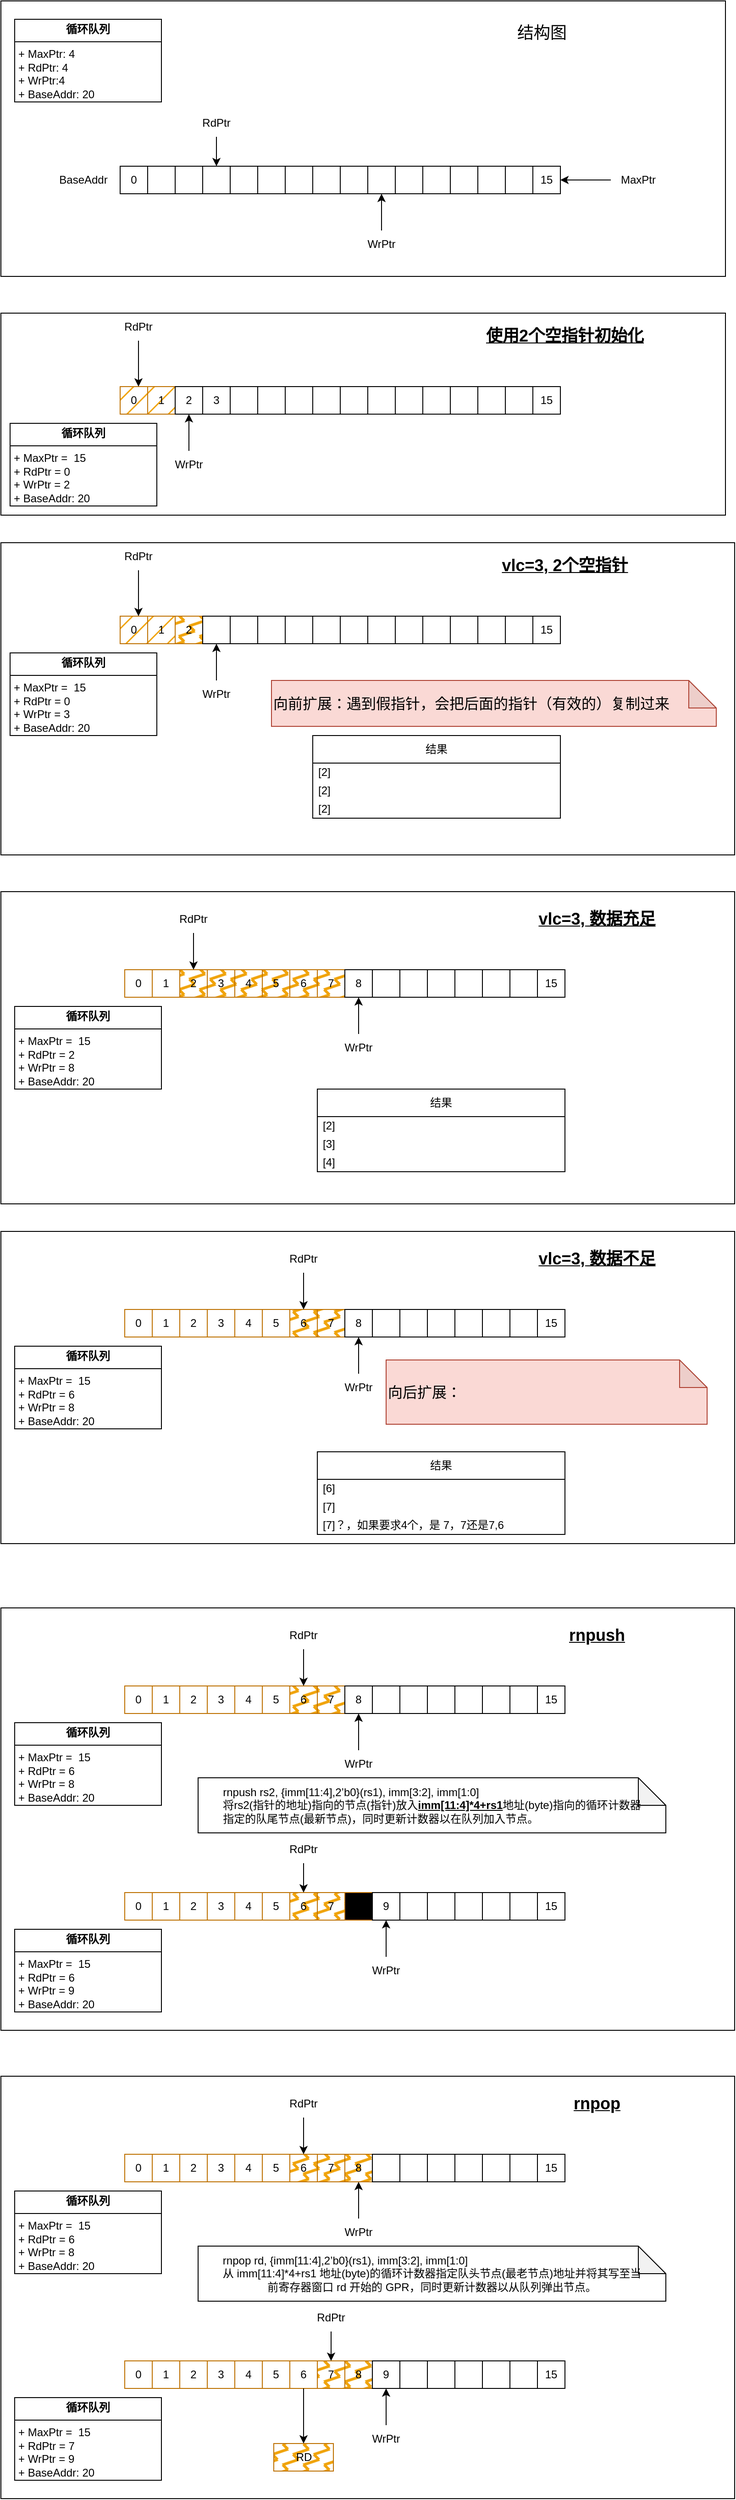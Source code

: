 <mxfile version="27.0.6" pages="4">
  <diagram name="循环队列" id="pjB8LRL_b3TWdTIObJHh">
    <mxGraphModel dx="1683" dy="655" grid="1" gridSize="10" guides="1" tooltips="1" connect="1" arrows="1" fold="1" page="1" pageScale="1" pageWidth="850" pageHeight="1100" math="0" shadow="0">
      <root>
        <mxCell id="0" />
        <mxCell id="1" parent="0" />
        <mxCell id="l7Nk4WWoJexwj-0jvtcs-31" value="" style="rounded=0;whiteSpace=wrap;html=1;" vertex="1" parent="1">
          <mxGeometry x="20" y="360" width="790" height="220" as="geometry" />
        </mxCell>
        <mxCell id="l7Nk4WWoJexwj-0jvtcs-26" value="" style="rounded=0;whiteSpace=wrap;html=1;" vertex="1" parent="1">
          <mxGeometry x="20" y="20" width="790" height="300" as="geometry" />
        </mxCell>
        <mxCell id="vodUXeddRspshS2YcfW5-17" value="" style="group" parent="1" vertex="1" connectable="0">
          <mxGeometry x="150" y="200" width="480" height="30" as="geometry" />
        </mxCell>
        <mxCell id="vodUXeddRspshS2YcfW5-1" value="0" style="whiteSpace=wrap;html=1;aspect=fixed;" parent="vodUXeddRspshS2YcfW5-17" vertex="1">
          <mxGeometry width="30" height="30" as="geometry" />
        </mxCell>
        <mxCell id="vodUXeddRspshS2YcfW5-2" value="" style="whiteSpace=wrap;html=1;aspect=fixed;" parent="vodUXeddRspshS2YcfW5-17" vertex="1">
          <mxGeometry x="30" width="30" height="30" as="geometry" />
        </mxCell>
        <mxCell id="vodUXeddRspshS2YcfW5-3" value="" style="whiteSpace=wrap;html=1;aspect=fixed;" parent="vodUXeddRspshS2YcfW5-17" vertex="1">
          <mxGeometry x="60" width="30" height="30" as="geometry" />
        </mxCell>
        <mxCell id="vodUXeddRspshS2YcfW5-4" value="" style="whiteSpace=wrap;html=1;aspect=fixed;" parent="vodUXeddRspshS2YcfW5-17" vertex="1">
          <mxGeometry x="90" width="30" height="30" as="geometry" />
        </mxCell>
        <mxCell id="vodUXeddRspshS2YcfW5-5" value="" style="whiteSpace=wrap;html=1;aspect=fixed;" parent="vodUXeddRspshS2YcfW5-17" vertex="1">
          <mxGeometry x="120" width="30" height="30" as="geometry" />
        </mxCell>
        <mxCell id="vodUXeddRspshS2YcfW5-6" value="" style="whiteSpace=wrap;html=1;aspect=fixed;" parent="vodUXeddRspshS2YcfW5-17" vertex="1">
          <mxGeometry x="210" width="30" height="30" as="geometry" />
        </mxCell>
        <mxCell id="vodUXeddRspshS2YcfW5-7" value="" style="whiteSpace=wrap;html=1;aspect=fixed;" parent="vodUXeddRspshS2YcfW5-17" vertex="1">
          <mxGeometry x="150" width="30" height="30" as="geometry" />
        </mxCell>
        <mxCell id="vodUXeddRspshS2YcfW5-8" value="" style="whiteSpace=wrap;html=1;aspect=fixed;" parent="vodUXeddRspshS2YcfW5-17" vertex="1">
          <mxGeometry x="240" width="30" height="30" as="geometry" />
        </mxCell>
        <mxCell id="vodUXeddRspshS2YcfW5-9" value="" style="whiteSpace=wrap;html=1;aspect=fixed;" parent="vodUXeddRspshS2YcfW5-17" vertex="1">
          <mxGeometry x="180" width="30" height="30" as="geometry" />
        </mxCell>
        <mxCell id="vodUXeddRspshS2YcfW5-10" value="" style="whiteSpace=wrap;html=1;aspect=fixed;" parent="vodUXeddRspshS2YcfW5-17" vertex="1">
          <mxGeometry x="270" width="30" height="30" as="geometry" />
        </mxCell>
        <mxCell id="vodUXeddRspshS2YcfW5-11" value="" style="whiteSpace=wrap;html=1;aspect=fixed;" parent="vodUXeddRspshS2YcfW5-17" vertex="1">
          <mxGeometry x="300" width="30" height="30" as="geometry" />
        </mxCell>
        <mxCell id="vodUXeddRspshS2YcfW5-12" value="" style="whiteSpace=wrap;html=1;aspect=fixed;" parent="vodUXeddRspshS2YcfW5-17" vertex="1">
          <mxGeometry x="330" width="30" height="30" as="geometry" />
        </mxCell>
        <mxCell id="vodUXeddRspshS2YcfW5-13" value="" style="whiteSpace=wrap;html=1;aspect=fixed;" parent="vodUXeddRspshS2YcfW5-17" vertex="1">
          <mxGeometry x="360" width="30" height="30" as="geometry" />
        </mxCell>
        <mxCell id="vodUXeddRspshS2YcfW5-14" value="" style="whiteSpace=wrap;html=1;aspect=fixed;" parent="vodUXeddRspshS2YcfW5-17" vertex="1">
          <mxGeometry x="390" width="30" height="30" as="geometry" />
        </mxCell>
        <mxCell id="vodUXeddRspshS2YcfW5-15" value="" style="whiteSpace=wrap;html=1;aspect=fixed;" parent="vodUXeddRspshS2YcfW5-17" vertex="1">
          <mxGeometry x="420" width="30" height="30" as="geometry" />
        </mxCell>
        <mxCell id="vodUXeddRspshS2YcfW5-16" value="15" style="whiteSpace=wrap;html=1;aspect=fixed;" parent="vodUXeddRspshS2YcfW5-17" vertex="1">
          <mxGeometry x="450" width="30" height="30" as="geometry" />
        </mxCell>
        <mxCell id="vodUXeddRspshS2YcfW5-19" value="&lt;p style=&quot;margin:0px;margin-top:4px;text-align:center;&quot;&gt;&lt;b&gt;循环队列&lt;/b&gt;&lt;/p&gt;&lt;hr size=&quot;1&quot; style=&quot;border-style:solid;&quot;&gt;&lt;p style=&quot;margin:0px;margin-left:4px;&quot;&gt;+ MaxPtr: 4&lt;/p&gt;&lt;p style=&quot;margin:0px;margin-left:4px;&quot;&gt;+ RdPtr: 4&lt;/p&gt;&lt;p style=&quot;margin:0px;margin-left:4px;&quot;&gt;+ WrPtr:4&lt;/p&gt;&lt;p style=&quot;margin:0px;margin-left:4px;&quot;&gt;+ BaseAddr: 20&lt;/p&gt;" style="verticalAlign=top;align=left;overflow=fill;html=1;whiteSpace=wrap;" parent="1" vertex="1">
          <mxGeometry x="35" y="40" width="160" height="90" as="geometry" />
        </mxCell>
        <mxCell id="vodUXeddRspshS2YcfW5-21" value="" style="endArrow=classic;html=1;rounded=0;entryX=0.5;entryY=0;entryDx=0;entryDy=0;exitX=0.5;exitY=1;exitDx=0;exitDy=0;" parent="1" source="vodUXeddRspshS2YcfW5-22" target="vodUXeddRspshS2YcfW5-4" edge="1">
          <mxGeometry width="50" height="50" relative="1" as="geometry">
            <mxPoint x="255" y="171" as="sourcePoint" />
            <mxPoint x="470" y="220" as="targetPoint" />
          </mxGeometry>
        </mxCell>
        <mxCell id="vodUXeddRspshS2YcfW5-22" value="RdPtr" style="text;html=1;align=center;verticalAlign=middle;whiteSpace=wrap;rounded=0;" parent="1" vertex="1">
          <mxGeometry x="225" y="138" width="60" height="30" as="geometry" />
        </mxCell>
        <mxCell id="vodUXeddRspshS2YcfW5-24" value="" style="endArrow=classic;html=1;rounded=0;entryX=0.5;entryY=1;entryDx=0;entryDy=0;exitX=0.5;exitY=0;exitDx=0;exitDy=0;" parent="1" source="vodUXeddRspshS2YcfW5-25" target="vodUXeddRspshS2YcfW5-10" edge="1">
          <mxGeometry width="50" height="50" relative="1" as="geometry">
            <mxPoint x="435" y="270" as="sourcePoint" />
            <mxPoint x="470" y="220" as="targetPoint" />
          </mxGeometry>
        </mxCell>
        <mxCell id="vodUXeddRspshS2YcfW5-25" value="WrPtr" style="text;html=1;align=center;verticalAlign=middle;whiteSpace=wrap;rounded=0;" parent="1" vertex="1">
          <mxGeometry x="405" y="270" width="60" height="30" as="geometry" />
        </mxCell>
        <mxCell id="vodUXeddRspshS2YcfW5-27" style="edgeStyle=orthogonalEdgeStyle;rounded=0;orthogonalLoop=1;jettySize=auto;html=1;exitX=0;exitY=0.5;exitDx=0;exitDy=0;entryX=1;entryY=0.5;entryDx=0;entryDy=0;" parent="1" source="vodUXeddRspshS2YcfW5-26" target="vodUXeddRspshS2YcfW5-16" edge="1">
          <mxGeometry relative="1" as="geometry">
            <mxPoint x="680" y="170" as="sourcePoint" />
          </mxGeometry>
        </mxCell>
        <mxCell id="vodUXeddRspshS2YcfW5-26" value="MaxPtr" style="text;html=1;align=center;verticalAlign=middle;whiteSpace=wrap;rounded=0;" parent="1" vertex="1">
          <mxGeometry x="685" y="200" width="60" height="30" as="geometry" />
        </mxCell>
        <mxCell id="vodUXeddRspshS2YcfW5-28" value="BaseAddr" style="text;html=1;align=center;verticalAlign=middle;whiteSpace=wrap;rounded=0;" parent="1" vertex="1">
          <mxGeometry x="80" y="200" width="60" height="30" as="geometry" />
        </mxCell>
        <mxCell id="l7Nk4WWoJexwj-0jvtcs-2" value="" style="group;fillColor=default;fillStyle=hatch;" vertex="1" connectable="0" parent="1">
          <mxGeometry x="150" y="440" width="480" height="30" as="geometry" />
        </mxCell>
        <mxCell id="l7Nk4WWoJexwj-0jvtcs-3" value="0" style="whiteSpace=wrap;html=1;aspect=fixed;fillColor=#f0a30a;fontColor=#000000;strokeColor=#BD7000;fillStyle=hatch;" vertex="1" parent="l7Nk4WWoJexwj-0jvtcs-2">
          <mxGeometry width="30" height="30" as="geometry" />
        </mxCell>
        <mxCell id="l7Nk4WWoJexwj-0jvtcs-4" value="1" style="whiteSpace=wrap;html=1;aspect=fixed;fillStyle=hatch;fillColor=#f0a30a;fontColor=#000000;strokeColor=#BD7000;" vertex="1" parent="l7Nk4WWoJexwj-0jvtcs-2">
          <mxGeometry x="30" width="30" height="30" as="geometry" />
        </mxCell>
        <mxCell id="l7Nk4WWoJexwj-0jvtcs-5" value="2" style="whiteSpace=wrap;html=1;aspect=fixed;" vertex="1" parent="l7Nk4WWoJexwj-0jvtcs-2">
          <mxGeometry x="60" width="30" height="30" as="geometry" />
        </mxCell>
        <mxCell id="l7Nk4WWoJexwj-0jvtcs-6" value="3" style="whiteSpace=wrap;html=1;aspect=fixed;" vertex="1" parent="l7Nk4WWoJexwj-0jvtcs-2">
          <mxGeometry x="90" width="30" height="30" as="geometry" />
        </mxCell>
        <mxCell id="l7Nk4WWoJexwj-0jvtcs-7" value="" style="whiteSpace=wrap;html=1;aspect=fixed;" vertex="1" parent="l7Nk4WWoJexwj-0jvtcs-2">
          <mxGeometry x="120" width="30" height="30" as="geometry" />
        </mxCell>
        <mxCell id="l7Nk4WWoJexwj-0jvtcs-8" value="" style="whiteSpace=wrap;html=1;aspect=fixed;" vertex="1" parent="l7Nk4WWoJexwj-0jvtcs-2">
          <mxGeometry x="210" width="30" height="30" as="geometry" />
        </mxCell>
        <mxCell id="l7Nk4WWoJexwj-0jvtcs-9" value="" style="whiteSpace=wrap;html=1;aspect=fixed;" vertex="1" parent="l7Nk4WWoJexwj-0jvtcs-2">
          <mxGeometry x="150" width="30" height="30" as="geometry" />
        </mxCell>
        <mxCell id="l7Nk4WWoJexwj-0jvtcs-10" value="" style="whiteSpace=wrap;html=1;aspect=fixed;" vertex="1" parent="l7Nk4WWoJexwj-0jvtcs-2">
          <mxGeometry x="240" width="30" height="30" as="geometry" />
        </mxCell>
        <mxCell id="l7Nk4WWoJexwj-0jvtcs-11" value="" style="whiteSpace=wrap;html=1;aspect=fixed;" vertex="1" parent="l7Nk4WWoJexwj-0jvtcs-2">
          <mxGeometry x="180" width="30" height="30" as="geometry" />
        </mxCell>
        <mxCell id="l7Nk4WWoJexwj-0jvtcs-12" value="" style="whiteSpace=wrap;html=1;aspect=fixed;" vertex="1" parent="l7Nk4WWoJexwj-0jvtcs-2">
          <mxGeometry x="270" width="30" height="30" as="geometry" />
        </mxCell>
        <mxCell id="l7Nk4WWoJexwj-0jvtcs-13" value="" style="whiteSpace=wrap;html=1;aspect=fixed;" vertex="1" parent="l7Nk4WWoJexwj-0jvtcs-2">
          <mxGeometry x="300" width="30" height="30" as="geometry" />
        </mxCell>
        <mxCell id="l7Nk4WWoJexwj-0jvtcs-14" value="" style="whiteSpace=wrap;html=1;aspect=fixed;" vertex="1" parent="l7Nk4WWoJexwj-0jvtcs-2">
          <mxGeometry x="330" width="30" height="30" as="geometry" />
        </mxCell>
        <mxCell id="l7Nk4WWoJexwj-0jvtcs-15" value="" style="whiteSpace=wrap;html=1;aspect=fixed;" vertex="1" parent="l7Nk4WWoJexwj-0jvtcs-2">
          <mxGeometry x="360" width="30" height="30" as="geometry" />
        </mxCell>
        <mxCell id="l7Nk4WWoJexwj-0jvtcs-16" value="" style="whiteSpace=wrap;html=1;aspect=fixed;" vertex="1" parent="l7Nk4WWoJexwj-0jvtcs-2">
          <mxGeometry x="390" width="30" height="30" as="geometry" />
        </mxCell>
        <mxCell id="l7Nk4WWoJexwj-0jvtcs-17" value="" style="whiteSpace=wrap;html=1;aspect=fixed;" vertex="1" parent="l7Nk4WWoJexwj-0jvtcs-2">
          <mxGeometry x="420" width="30" height="30" as="geometry" />
        </mxCell>
        <mxCell id="l7Nk4WWoJexwj-0jvtcs-18" value="15" style="whiteSpace=wrap;html=1;aspect=fixed;" vertex="1" parent="l7Nk4WWoJexwj-0jvtcs-2">
          <mxGeometry x="450" width="30" height="30" as="geometry" />
        </mxCell>
        <mxCell id="l7Nk4WWoJexwj-0jvtcs-19" value="" style="endArrow=classic;html=1;rounded=0;exitX=0.5;exitY=1;exitDx=0;exitDy=0;" edge="1" parent="1" source="l7Nk4WWoJexwj-0jvtcs-23">
          <mxGeometry width="50" height="50" relative="1" as="geometry">
            <mxPoint x="255" y="400" as="sourcePoint" />
            <mxPoint x="170" y="440" as="targetPoint" />
          </mxGeometry>
        </mxCell>
        <mxCell id="l7Nk4WWoJexwj-0jvtcs-20" value="" style="endArrow=classic;html=1;rounded=0;entryX=0.5;entryY=1;entryDx=0;entryDy=0;exitX=0.5;exitY=0;exitDx=0;exitDy=0;" edge="1" parent="1" source="l7Nk4WWoJexwj-0jvtcs-21">
          <mxGeometry width="50" height="50" relative="1" as="geometry">
            <mxPoint x="225" y="510" as="sourcePoint" />
            <mxPoint x="225" y="470" as="targetPoint" />
          </mxGeometry>
        </mxCell>
        <mxCell id="l7Nk4WWoJexwj-0jvtcs-21" value="WrPtr" style="text;html=1;align=center;verticalAlign=middle;whiteSpace=wrap;rounded=0;" vertex="1" parent="1">
          <mxGeometry x="195" y="510" width="60" height="30" as="geometry" />
        </mxCell>
        <mxCell id="l7Nk4WWoJexwj-0jvtcs-23" value="RdPtr" style="text;html=1;align=center;verticalAlign=middle;whiteSpace=wrap;rounded=0;" vertex="1" parent="1">
          <mxGeometry x="140" y="360" width="60" height="30" as="geometry" />
        </mxCell>
        <mxCell id="l7Nk4WWoJexwj-0jvtcs-27" value="&lt;font style=&quot;font-size: 18px;&quot;&gt;结构图&lt;/font&gt;" style="text;html=1;align=center;verticalAlign=middle;whiteSpace=wrap;rounded=0;" vertex="1" parent="1">
          <mxGeometry x="550" y="40" width="120" height="30" as="geometry" />
        </mxCell>
        <mxCell id="l7Nk4WWoJexwj-0jvtcs-32" value="&lt;font style=&quot;font-size: 18px;&quot;&gt;&lt;b&gt;&lt;u&gt;使用2个空指针初始化&lt;/u&gt;&lt;/b&gt;&lt;/font&gt;" style="text;html=1;align=center;verticalAlign=middle;whiteSpace=wrap;rounded=0;" vertex="1" parent="1">
          <mxGeometry x="540" y="370" width="190" height="30" as="geometry" />
        </mxCell>
        <mxCell id="l7Nk4WWoJexwj-0jvtcs-33" value="&lt;p style=&quot;margin:0px;margin-top:4px;text-align:center;&quot;&gt;&lt;b&gt;循环队列&lt;/b&gt;&lt;/p&gt;&lt;hr size=&quot;1&quot; style=&quot;border-style:solid;&quot;&gt;&lt;p style=&quot;margin:0px;margin-left:4px;&quot;&gt;+ MaxPtr =&amp;nbsp; 15&lt;/p&gt;&lt;p style=&quot;margin:0px;margin-left:4px;&quot;&gt;+ RdPtr = 0&lt;/p&gt;&lt;p style=&quot;margin:0px;margin-left:4px;&quot;&gt;+ WrPtr = 2&lt;/p&gt;&lt;p style=&quot;margin:0px;margin-left:4px;&quot;&gt;+ BaseAddr: 20&lt;/p&gt;" style="verticalAlign=top;align=left;overflow=fill;html=1;whiteSpace=wrap;" vertex="1" parent="1">
          <mxGeometry x="30" y="480" width="160" height="90" as="geometry" />
        </mxCell>
        <mxCell id="l7Nk4WWoJexwj-0jvtcs-34" value="" style="rounded=0;whiteSpace=wrap;html=1;" vertex="1" parent="1">
          <mxGeometry x="20" y="610" width="800" height="340" as="geometry" />
        </mxCell>
        <mxCell id="l7Nk4WWoJexwj-0jvtcs-35" value="" style="group;fillColor=default;fillStyle=hatch;" vertex="1" connectable="0" parent="1">
          <mxGeometry x="150" y="690" width="480" height="30" as="geometry" />
        </mxCell>
        <mxCell id="l7Nk4WWoJexwj-0jvtcs-36" value="0" style="whiteSpace=wrap;html=1;aspect=fixed;fillColor=#f0a30a;fontColor=#000000;strokeColor=#BD7000;fillStyle=hatch;" vertex="1" parent="l7Nk4WWoJexwj-0jvtcs-35">
          <mxGeometry width="30" height="30" as="geometry" />
        </mxCell>
        <mxCell id="l7Nk4WWoJexwj-0jvtcs-37" value="1" style="whiteSpace=wrap;html=1;aspect=fixed;fillStyle=hatch;fillColor=#f0a30a;fontColor=#000000;strokeColor=#BD7000;" vertex="1" parent="l7Nk4WWoJexwj-0jvtcs-35">
          <mxGeometry x="30" width="30" height="30" as="geometry" />
        </mxCell>
        <mxCell id="l7Nk4WWoJexwj-0jvtcs-38" value="2" style="whiteSpace=wrap;html=1;aspect=fixed;fillStyle=zigzag-line;fillColor=#f0a30a;fontColor=#000000;strokeColor=#BD7000;" vertex="1" parent="l7Nk4WWoJexwj-0jvtcs-35">
          <mxGeometry x="60" width="30" height="30" as="geometry" />
        </mxCell>
        <mxCell id="l7Nk4WWoJexwj-0jvtcs-39" value="" style="whiteSpace=wrap;html=1;aspect=fixed;" vertex="1" parent="l7Nk4WWoJexwj-0jvtcs-35">
          <mxGeometry x="90" width="30" height="30" as="geometry" />
        </mxCell>
        <mxCell id="l7Nk4WWoJexwj-0jvtcs-40" value="" style="whiteSpace=wrap;html=1;aspect=fixed;" vertex="1" parent="l7Nk4WWoJexwj-0jvtcs-35">
          <mxGeometry x="120" width="30" height="30" as="geometry" />
        </mxCell>
        <mxCell id="l7Nk4WWoJexwj-0jvtcs-41" value="" style="whiteSpace=wrap;html=1;aspect=fixed;" vertex="1" parent="l7Nk4WWoJexwj-0jvtcs-35">
          <mxGeometry x="210" width="30" height="30" as="geometry" />
        </mxCell>
        <mxCell id="l7Nk4WWoJexwj-0jvtcs-42" value="" style="whiteSpace=wrap;html=1;aspect=fixed;" vertex="1" parent="l7Nk4WWoJexwj-0jvtcs-35">
          <mxGeometry x="150" width="30" height="30" as="geometry" />
        </mxCell>
        <mxCell id="l7Nk4WWoJexwj-0jvtcs-43" value="" style="whiteSpace=wrap;html=1;aspect=fixed;" vertex="1" parent="l7Nk4WWoJexwj-0jvtcs-35">
          <mxGeometry x="240" width="30" height="30" as="geometry" />
        </mxCell>
        <mxCell id="l7Nk4WWoJexwj-0jvtcs-44" value="" style="whiteSpace=wrap;html=1;aspect=fixed;" vertex="1" parent="l7Nk4WWoJexwj-0jvtcs-35">
          <mxGeometry x="180" width="30" height="30" as="geometry" />
        </mxCell>
        <mxCell id="l7Nk4WWoJexwj-0jvtcs-45" value="" style="whiteSpace=wrap;html=1;aspect=fixed;" vertex="1" parent="l7Nk4WWoJexwj-0jvtcs-35">
          <mxGeometry x="270" width="30" height="30" as="geometry" />
        </mxCell>
        <mxCell id="l7Nk4WWoJexwj-0jvtcs-46" value="" style="whiteSpace=wrap;html=1;aspect=fixed;" vertex="1" parent="l7Nk4WWoJexwj-0jvtcs-35">
          <mxGeometry x="300" width="30" height="30" as="geometry" />
        </mxCell>
        <mxCell id="l7Nk4WWoJexwj-0jvtcs-47" value="" style="whiteSpace=wrap;html=1;aspect=fixed;" vertex="1" parent="l7Nk4WWoJexwj-0jvtcs-35">
          <mxGeometry x="330" width="30" height="30" as="geometry" />
        </mxCell>
        <mxCell id="l7Nk4WWoJexwj-0jvtcs-48" value="" style="whiteSpace=wrap;html=1;aspect=fixed;" vertex="1" parent="l7Nk4WWoJexwj-0jvtcs-35">
          <mxGeometry x="360" width="30" height="30" as="geometry" />
        </mxCell>
        <mxCell id="l7Nk4WWoJexwj-0jvtcs-49" value="" style="whiteSpace=wrap;html=1;aspect=fixed;" vertex="1" parent="l7Nk4WWoJexwj-0jvtcs-35">
          <mxGeometry x="390" width="30" height="30" as="geometry" />
        </mxCell>
        <mxCell id="l7Nk4WWoJexwj-0jvtcs-50" value="" style="whiteSpace=wrap;html=1;aspect=fixed;" vertex="1" parent="l7Nk4WWoJexwj-0jvtcs-35">
          <mxGeometry x="420" width="30" height="30" as="geometry" />
        </mxCell>
        <mxCell id="l7Nk4WWoJexwj-0jvtcs-51" value="15" style="whiteSpace=wrap;html=1;aspect=fixed;" vertex="1" parent="l7Nk4WWoJexwj-0jvtcs-35">
          <mxGeometry x="450" width="30" height="30" as="geometry" />
        </mxCell>
        <mxCell id="l7Nk4WWoJexwj-0jvtcs-52" value="" style="endArrow=classic;html=1;rounded=0;exitX=0.5;exitY=1;exitDx=0;exitDy=0;" edge="1" parent="1" source="l7Nk4WWoJexwj-0jvtcs-55">
          <mxGeometry width="50" height="50" relative="1" as="geometry">
            <mxPoint x="255" y="650" as="sourcePoint" />
            <mxPoint x="170" y="690" as="targetPoint" />
          </mxGeometry>
        </mxCell>
        <mxCell id="l7Nk4WWoJexwj-0jvtcs-53" value="" style="endArrow=classic;html=1;rounded=0;entryX=0.5;entryY=1;entryDx=0;entryDy=0;exitX=0.5;exitY=0;exitDx=0;exitDy=0;" edge="1" parent="1" source="l7Nk4WWoJexwj-0jvtcs-54" target="l7Nk4WWoJexwj-0jvtcs-39">
          <mxGeometry width="50" height="50" relative="1" as="geometry">
            <mxPoint x="225" y="760" as="sourcePoint" />
            <mxPoint x="225" y="720" as="targetPoint" />
          </mxGeometry>
        </mxCell>
        <mxCell id="l7Nk4WWoJexwj-0jvtcs-54" value="WrPtr" style="text;html=1;align=center;verticalAlign=middle;whiteSpace=wrap;rounded=0;" vertex="1" parent="1">
          <mxGeometry x="225" y="760" width="60" height="30" as="geometry" />
        </mxCell>
        <mxCell id="l7Nk4WWoJexwj-0jvtcs-55" value="RdPtr" style="text;html=1;align=center;verticalAlign=middle;whiteSpace=wrap;rounded=0;" vertex="1" parent="1">
          <mxGeometry x="140" y="610" width="60" height="30" as="geometry" />
        </mxCell>
        <mxCell id="l7Nk4WWoJexwj-0jvtcs-56" value="&lt;font style=&quot;font-size: 18px;&quot;&gt;&lt;b&gt;&lt;u&gt;vlc=3, 2个空指针&lt;/u&gt;&lt;/b&gt;&lt;/font&gt;" style="text;html=1;align=center;verticalAlign=middle;whiteSpace=wrap;rounded=0;" vertex="1" parent="1">
          <mxGeometry x="540" y="620" width="190" height="30" as="geometry" />
        </mxCell>
        <mxCell id="l7Nk4WWoJexwj-0jvtcs-57" value="&lt;p style=&quot;margin:0px;margin-top:4px;text-align:center;&quot;&gt;&lt;b&gt;循环队列&lt;/b&gt;&lt;/p&gt;&lt;hr size=&quot;1&quot; style=&quot;border-style:solid;&quot;&gt;&lt;p style=&quot;margin:0px;margin-left:4px;&quot;&gt;+ MaxPtr =&amp;nbsp; 15&lt;/p&gt;&lt;p style=&quot;margin:0px;margin-left:4px;&quot;&gt;+ RdPtr = 0&lt;/p&gt;&lt;p style=&quot;margin:0px;margin-left:4px;&quot;&gt;+ WrPtr = 3&lt;/p&gt;&lt;p style=&quot;margin:0px;margin-left:4px;&quot;&gt;+ BaseAddr: 20&lt;/p&gt;" style="verticalAlign=top;align=left;overflow=fill;html=1;whiteSpace=wrap;" vertex="1" parent="1">
          <mxGeometry x="30" y="730" width="160" height="90" as="geometry" />
        </mxCell>
        <mxCell id="l7Nk4WWoJexwj-0jvtcs-59" value="&lt;br&gt;&lt;span style=&quot;color: light-dark(rgb(0, 0, 0), rgb(237, 237, 237)); font-family: &amp;quot;Microsoft Yahei&amp;quot;; font-size: 16px; font-style: normal; font-variant-ligatures: normal; font-variant-caps: normal; font-weight: 400; letter-spacing: normal; text-indent: 0px; text-transform: none; white-space: normal; word-spacing: 0px; -webkit-text-stroke-width: 0px; text-decoration-thickness: initial; text-decoration-style: initial; text-decoration-color: initial; display: inline !important; float: none;&quot;&gt;向前扩展：遇到假指针，会把后面的指针（有效的）复制过来&lt;/span&gt;&lt;div&gt;&lt;br&gt;&lt;/div&gt;" style="shape=note;whiteSpace=wrap;html=1;backgroundOutline=1;darkOpacity=0.05;fillStyle=solid;fillColor=#fad9d5;strokeColor=#ae4132;align=left;" vertex="1" parent="1">
          <mxGeometry x="315" y="760" width="485" height="50" as="geometry" />
        </mxCell>
        <mxCell id="l7Nk4WWoJexwj-0jvtcs-60" value="结果" style="swimlane;fontStyle=0;childLayout=stackLayout;horizontal=1;startSize=30;horizontalStack=0;resizeParent=1;resizeParentMax=0;resizeLast=0;collapsible=1;marginBottom=0;whiteSpace=wrap;html=1;" vertex="1" parent="1">
          <mxGeometry x="360" y="820" width="270" height="90" as="geometry" />
        </mxCell>
        <mxCell id="l7Nk4WWoJexwj-0jvtcs-61" value="[2]" style="text;strokeColor=none;fillColor=none;align=left;verticalAlign=middle;spacingLeft=4;spacingRight=4;overflow=hidden;points=[[0,0.5],[1,0.5]];portConstraint=eastwest;rotatable=0;whiteSpace=wrap;html=1;" vertex="1" parent="l7Nk4WWoJexwj-0jvtcs-60">
          <mxGeometry y="30" width="270" height="20" as="geometry" />
        </mxCell>
        <mxCell id="l7Nk4WWoJexwj-0jvtcs-62" value="[2]" style="text;strokeColor=none;fillColor=none;align=left;verticalAlign=middle;spacingLeft=4;spacingRight=4;overflow=hidden;points=[[0,0.5],[1,0.5]];portConstraint=eastwest;rotatable=0;whiteSpace=wrap;html=1;" vertex="1" parent="l7Nk4WWoJexwj-0jvtcs-60">
          <mxGeometry y="50" width="270" height="20" as="geometry" />
        </mxCell>
        <mxCell id="l7Nk4WWoJexwj-0jvtcs-63" value="[2]" style="text;strokeColor=none;fillColor=none;align=left;verticalAlign=middle;spacingLeft=4;spacingRight=4;overflow=hidden;points=[[0,0.5],[1,0.5]];portConstraint=eastwest;rotatable=0;whiteSpace=wrap;html=1;" vertex="1" parent="l7Nk4WWoJexwj-0jvtcs-60">
          <mxGeometry y="70" width="270" height="20" as="geometry" />
        </mxCell>
        <mxCell id="l7Nk4WWoJexwj-0jvtcs-64" value="" style="rounded=0;whiteSpace=wrap;html=1;" vertex="1" parent="1">
          <mxGeometry x="20" y="990" width="800" height="340" as="geometry" />
        </mxCell>
        <mxCell id="l7Nk4WWoJexwj-0jvtcs-65" value="" style="group;fillColor=default;fillStyle=zigzag-line;" vertex="1" connectable="0" parent="1">
          <mxGeometry x="155" y="1075" width="480" height="30" as="geometry" />
        </mxCell>
        <mxCell id="l7Nk4WWoJexwj-0jvtcs-66" value="0" style="whiteSpace=wrap;html=1;aspect=fixed;fillColor=none;fontColor=#000000;strokeColor=light-dark(#BD7000,#FFFFFF);fillStyle=hatch;" vertex="1" parent="l7Nk4WWoJexwj-0jvtcs-65">
          <mxGeometry width="30" height="30" as="geometry" />
        </mxCell>
        <mxCell id="l7Nk4WWoJexwj-0jvtcs-67" value="1" style="whiteSpace=wrap;html=1;aspect=fixed;fillStyle=hatch;fillColor=none;fontColor=#000000;strokeColor=light-dark(#BD7000,#FFFFFF);" vertex="1" parent="l7Nk4WWoJexwj-0jvtcs-65">
          <mxGeometry x="30" width="30" height="30" as="geometry" />
        </mxCell>
        <mxCell id="l7Nk4WWoJexwj-0jvtcs-68" value="2" style="whiteSpace=wrap;html=1;aspect=fixed;fillStyle=zigzag-line;fillColor=#f0a30a;fontColor=#000000;strokeColor=#BD7000;" vertex="1" parent="l7Nk4WWoJexwj-0jvtcs-65">
          <mxGeometry x="60" width="30" height="30" as="geometry" />
        </mxCell>
        <mxCell id="l7Nk4WWoJexwj-0jvtcs-69" value="3" style="whiteSpace=wrap;html=1;aspect=fixed;fillColor=#f0a30a;fontColor=#000000;strokeColor=#BD7000;fillStyle=zigzag-line;" vertex="1" parent="l7Nk4WWoJexwj-0jvtcs-65">
          <mxGeometry x="90" width="30" height="30" as="geometry" />
        </mxCell>
        <mxCell id="l7Nk4WWoJexwj-0jvtcs-70" value="4" style="whiteSpace=wrap;html=1;aspect=fixed;fillColor=#f0a30a;fontColor=#000000;strokeColor=#BD7000;fillStyle=zigzag-line;" vertex="1" parent="l7Nk4WWoJexwj-0jvtcs-65">
          <mxGeometry x="120" width="30" height="30" as="geometry" />
        </mxCell>
        <mxCell id="l7Nk4WWoJexwj-0jvtcs-71" value="7" style="whiteSpace=wrap;html=1;aspect=fixed;fillColor=#f0a30a;fontColor=#000000;strokeColor=#BD7000;fillStyle=zigzag-line;" vertex="1" parent="l7Nk4WWoJexwj-0jvtcs-65">
          <mxGeometry x="210" width="30" height="30" as="geometry" />
        </mxCell>
        <mxCell id="l7Nk4WWoJexwj-0jvtcs-72" value="5" style="whiteSpace=wrap;html=1;aspect=fixed;fillColor=#f0a30a;fontColor=#000000;strokeColor=#BD7000;fillStyle=zigzag-line;" vertex="1" parent="l7Nk4WWoJexwj-0jvtcs-65">
          <mxGeometry x="150" width="30" height="30" as="geometry" />
        </mxCell>
        <mxCell id="l7Nk4WWoJexwj-0jvtcs-73" value="8" style="whiteSpace=wrap;html=1;aspect=fixed;" vertex="1" parent="l7Nk4WWoJexwj-0jvtcs-65">
          <mxGeometry x="240" width="30" height="30" as="geometry" />
        </mxCell>
        <mxCell id="l7Nk4WWoJexwj-0jvtcs-74" value="6" style="whiteSpace=wrap;html=1;aspect=fixed;fillColor=#f0a30a;fontColor=#000000;strokeColor=#BD7000;fillStyle=zigzag-line;" vertex="1" parent="l7Nk4WWoJexwj-0jvtcs-65">
          <mxGeometry x="180" width="30" height="30" as="geometry" />
        </mxCell>
        <mxCell id="l7Nk4WWoJexwj-0jvtcs-75" value="" style="whiteSpace=wrap;html=1;aspect=fixed;" vertex="1" parent="l7Nk4WWoJexwj-0jvtcs-65">
          <mxGeometry x="270" width="30" height="30" as="geometry" />
        </mxCell>
        <mxCell id="l7Nk4WWoJexwj-0jvtcs-76" value="" style="whiteSpace=wrap;html=1;aspect=fixed;" vertex="1" parent="l7Nk4WWoJexwj-0jvtcs-65">
          <mxGeometry x="300" width="30" height="30" as="geometry" />
        </mxCell>
        <mxCell id="l7Nk4WWoJexwj-0jvtcs-77" value="" style="whiteSpace=wrap;html=1;aspect=fixed;" vertex="1" parent="l7Nk4WWoJexwj-0jvtcs-65">
          <mxGeometry x="330" width="30" height="30" as="geometry" />
        </mxCell>
        <mxCell id="l7Nk4WWoJexwj-0jvtcs-78" value="" style="whiteSpace=wrap;html=1;aspect=fixed;" vertex="1" parent="l7Nk4WWoJexwj-0jvtcs-65">
          <mxGeometry x="360" width="30" height="30" as="geometry" />
        </mxCell>
        <mxCell id="l7Nk4WWoJexwj-0jvtcs-79" value="" style="whiteSpace=wrap;html=1;aspect=fixed;" vertex="1" parent="l7Nk4WWoJexwj-0jvtcs-65">
          <mxGeometry x="390" width="30" height="30" as="geometry" />
        </mxCell>
        <mxCell id="l7Nk4WWoJexwj-0jvtcs-80" value="" style="whiteSpace=wrap;html=1;aspect=fixed;" vertex="1" parent="l7Nk4WWoJexwj-0jvtcs-65">
          <mxGeometry x="420" width="30" height="30" as="geometry" />
        </mxCell>
        <mxCell id="l7Nk4WWoJexwj-0jvtcs-81" value="15" style="whiteSpace=wrap;html=1;aspect=fixed;" vertex="1" parent="l7Nk4WWoJexwj-0jvtcs-65">
          <mxGeometry x="450" width="30" height="30" as="geometry" />
        </mxCell>
        <mxCell id="l7Nk4WWoJexwj-0jvtcs-82" value="" style="endArrow=classic;html=1;rounded=0;exitX=0.5;exitY=1;exitDx=0;exitDy=0;entryX=0.5;entryY=0;entryDx=0;entryDy=0;" edge="1" parent="1" source="l7Nk4WWoJexwj-0jvtcs-85" target="l7Nk4WWoJexwj-0jvtcs-68">
          <mxGeometry width="50" height="50" relative="1" as="geometry">
            <mxPoint x="260" y="1035" as="sourcePoint" />
            <mxPoint x="175" y="1075" as="targetPoint" />
          </mxGeometry>
        </mxCell>
        <mxCell id="l7Nk4WWoJexwj-0jvtcs-83" value="" style="endArrow=classic;html=1;rounded=0;entryX=0.5;entryY=1;entryDx=0;entryDy=0;exitX=0.5;exitY=0;exitDx=0;exitDy=0;" edge="1" parent="1" source="l7Nk4WWoJexwj-0jvtcs-84" target="l7Nk4WWoJexwj-0jvtcs-73">
          <mxGeometry width="50" height="50" relative="1" as="geometry">
            <mxPoint x="230" y="1145" as="sourcePoint" />
            <mxPoint x="230" y="1105" as="targetPoint" />
          </mxGeometry>
        </mxCell>
        <mxCell id="l7Nk4WWoJexwj-0jvtcs-84" value="WrPtr" style="text;html=1;align=center;verticalAlign=middle;whiteSpace=wrap;rounded=0;" vertex="1" parent="1">
          <mxGeometry x="380" y="1145" width="60" height="30" as="geometry" />
        </mxCell>
        <mxCell id="l7Nk4WWoJexwj-0jvtcs-85" value="RdPtr" style="text;html=1;align=center;verticalAlign=middle;whiteSpace=wrap;rounded=0;" vertex="1" parent="1">
          <mxGeometry x="200" y="1005" width="60" height="30" as="geometry" />
        </mxCell>
        <mxCell id="l7Nk4WWoJexwj-0jvtcs-86" value="&lt;font style=&quot;font-size: 18px;&quot;&gt;&lt;b&gt;&lt;u&gt;vlc=3, 数据充足&lt;/u&gt;&lt;/b&gt;&lt;/font&gt;" style="text;html=1;align=center;verticalAlign=middle;whiteSpace=wrap;rounded=0;" vertex="1" parent="1">
          <mxGeometry x="605" y="1005" width="130" height="30" as="geometry" />
        </mxCell>
        <mxCell id="l7Nk4WWoJexwj-0jvtcs-87" value="&lt;p style=&quot;margin:0px;margin-top:4px;text-align:center;&quot;&gt;&lt;b&gt;循环队列&lt;/b&gt;&lt;/p&gt;&lt;hr size=&quot;1&quot; style=&quot;border-style:solid;&quot;&gt;&lt;p style=&quot;margin:0px;margin-left:4px;&quot;&gt;+ MaxPtr =&amp;nbsp; 15&lt;/p&gt;&lt;p style=&quot;margin:0px;margin-left:4px;&quot;&gt;+ RdPtr = 2&lt;/p&gt;&lt;p style=&quot;margin:0px;margin-left:4px;&quot;&gt;+ WrPtr = 8&lt;/p&gt;&lt;p style=&quot;margin:0px;margin-left:4px;&quot;&gt;+ BaseAddr: 20&lt;/p&gt;" style="verticalAlign=top;align=left;overflow=fill;html=1;whiteSpace=wrap;" vertex="1" parent="1">
          <mxGeometry x="35" y="1115" width="160" height="90" as="geometry" />
        </mxCell>
        <mxCell id="l7Nk4WWoJexwj-0jvtcs-89" value="结果" style="swimlane;fontStyle=0;childLayout=stackLayout;horizontal=1;startSize=30;horizontalStack=0;resizeParent=1;resizeParentMax=0;resizeLast=0;collapsible=1;marginBottom=0;whiteSpace=wrap;html=1;" vertex="1" parent="1">
          <mxGeometry x="365" y="1205" width="270" height="90" as="geometry" />
        </mxCell>
        <mxCell id="l7Nk4WWoJexwj-0jvtcs-90" value="[2]" style="text;strokeColor=none;fillColor=none;align=left;verticalAlign=middle;spacingLeft=4;spacingRight=4;overflow=hidden;points=[[0,0.5],[1,0.5]];portConstraint=eastwest;rotatable=0;whiteSpace=wrap;html=1;" vertex="1" parent="l7Nk4WWoJexwj-0jvtcs-89">
          <mxGeometry y="30" width="270" height="20" as="geometry" />
        </mxCell>
        <mxCell id="l7Nk4WWoJexwj-0jvtcs-91" value="[3]" style="text;strokeColor=none;fillColor=none;align=left;verticalAlign=middle;spacingLeft=4;spacingRight=4;overflow=hidden;points=[[0,0.5],[1,0.5]];portConstraint=eastwest;rotatable=0;whiteSpace=wrap;html=1;" vertex="1" parent="l7Nk4WWoJexwj-0jvtcs-89">
          <mxGeometry y="50" width="270" height="20" as="geometry" />
        </mxCell>
        <mxCell id="l7Nk4WWoJexwj-0jvtcs-92" value="[4]" style="text;strokeColor=none;fillColor=none;align=left;verticalAlign=middle;spacingLeft=4;spacingRight=4;overflow=hidden;points=[[0,0.5],[1,0.5]];portConstraint=eastwest;rotatable=0;whiteSpace=wrap;html=1;" vertex="1" parent="l7Nk4WWoJexwj-0jvtcs-89">
          <mxGeometry y="70" width="270" height="20" as="geometry" />
        </mxCell>
        <mxCell id="l7Nk4WWoJexwj-0jvtcs-93" value="" style="rounded=0;whiteSpace=wrap;html=1;" vertex="1" parent="1">
          <mxGeometry x="20" y="1360" width="800" height="340" as="geometry" />
        </mxCell>
        <mxCell id="l7Nk4WWoJexwj-0jvtcs-94" value="" style="group;fillColor=default;fillStyle=zigzag-line;" vertex="1" connectable="0" parent="1">
          <mxGeometry x="155" y="1445" width="480" height="30" as="geometry" />
        </mxCell>
        <mxCell id="l7Nk4WWoJexwj-0jvtcs-95" value="0" style="whiteSpace=wrap;html=1;aspect=fixed;fillColor=none;fontColor=#000000;strokeColor=light-dark(#BD7000,#FFFFFF);fillStyle=hatch;" vertex="1" parent="l7Nk4WWoJexwj-0jvtcs-94">
          <mxGeometry width="30" height="30" as="geometry" />
        </mxCell>
        <mxCell id="l7Nk4WWoJexwj-0jvtcs-96" value="1" style="whiteSpace=wrap;html=1;aspect=fixed;fillStyle=hatch;fillColor=none;fontColor=#000000;strokeColor=light-dark(#BD7000,#FFFFFF);" vertex="1" parent="l7Nk4WWoJexwj-0jvtcs-94">
          <mxGeometry x="30" width="30" height="30" as="geometry" />
        </mxCell>
        <mxCell id="l7Nk4WWoJexwj-0jvtcs-97" value="2" style="whiteSpace=wrap;html=1;aspect=fixed;fillStyle=zigzag-line;fillColor=none;fontColor=#000000;strokeColor=light-dark(#BD7000,#FFFFFF);" vertex="1" parent="l7Nk4WWoJexwj-0jvtcs-94">
          <mxGeometry x="60" width="30" height="30" as="geometry" />
        </mxCell>
        <mxCell id="l7Nk4WWoJexwj-0jvtcs-98" value="3" style="whiteSpace=wrap;html=1;aspect=fixed;fillColor=none;fontColor=#000000;strokeColor=light-dark(#BD7000,#FFFFFF);fillStyle=zigzag-line;" vertex="1" parent="l7Nk4WWoJexwj-0jvtcs-94">
          <mxGeometry x="90" width="30" height="30" as="geometry" />
        </mxCell>
        <mxCell id="l7Nk4WWoJexwj-0jvtcs-99" value="4" style="whiteSpace=wrap;html=1;aspect=fixed;fillColor=none;fontColor=#000000;strokeColor=light-dark(#BD7000,#FFFFFF);fillStyle=zigzag-line;" vertex="1" parent="l7Nk4WWoJexwj-0jvtcs-94">
          <mxGeometry x="120" width="30" height="30" as="geometry" />
        </mxCell>
        <mxCell id="l7Nk4WWoJexwj-0jvtcs-100" value="7" style="whiteSpace=wrap;html=1;aspect=fixed;fillColor=#f0a30a;fontColor=#000000;strokeColor=#BD7000;fillStyle=zigzag-line;" vertex="1" parent="l7Nk4WWoJexwj-0jvtcs-94">
          <mxGeometry x="210" width="30" height="30" as="geometry" />
        </mxCell>
        <mxCell id="l7Nk4WWoJexwj-0jvtcs-101" value="5" style="whiteSpace=wrap;html=1;aspect=fixed;fillColor=none;fontColor=#000000;strokeColor=light-dark(#BD7000,#FFFFFF);fillStyle=zigzag-line;" vertex="1" parent="l7Nk4WWoJexwj-0jvtcs-94">
          <mxGeometry x="150" width="30" height="30" as="geometry" />
        </mxCell>
        <mxCell id="l7Nk4WWoJexwj-0jvtcs-102" value="8" style="whiteSpace=wrap;html=1;aspect=fixed;" vertex="1" parent="l7Nk4WWoJexwj-0jvtcs-94">
          <mxGeometry x="240" width="30" height="30" as="geometry" />
        </mxCell>
        <mxCell id="l7Nk4WWoJexwj-0jvtcs-103" value="6" style="whiteSpace=wrap;html=1;aspect=fixed;fillColor=#f0a30a;fontColor=#000000;strokeColor=#BD7000;fillStyle=zigzag-line;" vertex="1" parent="l7Nk4WWoJexwj-0jvtcs-94">
          <mxGeometry x="180" width="30" height="30" as="geometry" />
        </mxCell>
        <mxCell id="l7Nk4WWoJexwj-0jvtcs-104" value="" style="whiteSpace=wrap;html=1;aspect=fixed;" vertex="1" parent="l7Nk4WWoJexwj-0jvtcs-94">
          <mxGeometry x="270" width="30" height="30" as="geometry" />
        </mxCell>
        <mxCell id="l7Nk4WWoJexwj-0jvtcs-105" value="" style="whiteSpace=wrap;html=1;aspect=fixed;" vertex="1" parent="l7Nk4WWoJexwj-0jvtcs-94">
          <mxGeometry x="300" width="30" height="30" as="geometry" />
        </mxCell>
        <mxCell id="l7Nk4WWoJexwj-0jvtcs-106" value="" style="whiteSpace=wrap;html=1;aspect=fixed;" vertex="1" parent="l7Nk4WWoJexwj-0jvtcs-94">
          <mxGeometry x="330" width="30" height="30" as="geometry" />
        </mxCell>
        <mxCell id="l7Nk4WWoJexwj-0jvtcs-107" value="" style="whiteSpace=wrap;html=1;aspect=fixed;" vertex="1" parent="l7Nk4WWoJexwj-0jvtcs-94">
          <mxGeometry x="360" width="30" height="30" as="geometry" />
        </mxCell>
        <mxCell id="l7Nk4WWoJexwj-0jvtcs-108" value="" style="whiteSpace=wrap;html=1;aspect=fixed;" vertex="1" parent="l7Nk4WWoJexwj-0jvtcs-94">
          <mxGeometry x="390" width="30" height="30" as="geometry" />
        </mxCell>
        <mxCell id="l7Nk4WWoJexwj-0jvtcs-109" value="" style="whiteSpace=wrap;html=1;aspect=fixed;" vertex="1" parent="l7Nk4WWoJexwj-0jvtcs-94">
          <mxGeometry x="420" width="30" height="30" as="geometry" />
        </mxCell>
        <mxCell id="l7Nk4WWoJexwj-0jvtcs-110" value="15" style="whiteSpace=wrap;html=1;aspect=fixed;" vertex="1" parent="l7Nk4WWoJexwj-0jvtcs-94">
          <mxGeometry x="450" width="30" height="30" as="geometry" />
        </mxCell>
        <mxCell id="l7Nk4WWoJexwj-0jvtcs-111" value="" style="endArrow=classic;html=1;rounded=0;exitX=0.5;exitY=1;exitDx=0;exitDy=0;entryX=0.5;entryY=0;entryDx=0;entryDy=0;" edge="1" parent="1" source="l7Nk4WWoJexwj-0jvtcs-114" target="l7Nk4WWoJexwj-0jvtcs-103">
          <mxGeometry width="50" height="50" relative="1" as="geometry">
            <mxPoint x="260" y="1405" as="sourcePoint" />
            <mxPoint x="175" y="1445" as="targetPoint" />
          </mxGeometry>
        </mxCell>
        <mxCell id="l7Nk4WWoJexwj-0jvtcs-112" value="" style="endArrow=classic;html=1;rounded=0;entryX=0.5;entryY=1;entryDx=0;entryDy=0;exitX=0.5;exitY=0;exitDx=0;exitDy=0;" edge="1" parent="1" source="l7Nk4WWoJexwj-0jvtcs-113" target="l7Nk4WWoJexwj-0jvtcs-102">
          <mxGeometry width="50" height="50" relative="1" as="geometry">
            <mxPoint x="230" y="1515" as="sourcePoint" />
            <mxPoint x="230" y="1475" as="targetPoint" />
          </mxGeometry>
        </mxCell>
        <mxCell id="l7Nk4WWoJexwj-0jvtcs-113" value="WrPtr" style="text;html=1;align=center;verticalAlign=middle;whiteSpace=wrap;rounded=0;" vertex="1" parent="1">
          <mxGeometry x="380" y="1515" width="60" height="30" as="geometry" />
        </mxCell>
        <mxCell id="l7Nk4WWoJexwj-0jvtcs-114" value="RdPtr" style="text;html=1;align=center;verticalAlign=middle;whiteSpace=wrap;rounded=0;" vertex="1" parent="1">
          <mxGeometry x="320" y="1375" width="60" height="30" as="geometry" />
        </mxCell>
        <mxCell id="l7Nk4WWoJexwj-0jvtcs-115" value="&lt;font style=&quot;font-size: 18px;&quot;&gt;&lt;b&gt;&lt;u&gt;vlc=3, 数据不足&lt;/u&gt;&lt;/b&gt;&lt;/font&gt;" style="text;html=1;align=center;verticalAlign=middle;whiteSpace=wrap;rounded=0;" vertex="1" parent="1">
          <mxGeometry x="605" y="1375" width="130" height="30" as="geometry" />
        </mxCell>
        <mxCell id="l7Nk4WWoJexwj-0jvtcs-116" value="&lt;p style=&quot;margin:0px;margin-top:4px;text-align:center;&quot;&gt;&lt;b&gt;循环队列&lt;/b&gt;&lt;/p&gt;&lt;hr size=&quot;1&quot; style=&quot;border-style:solid;&quot;&gt;&lt;p style=&quot;margin:0px;margin-left:4px;&quot;&gt;+ MaxPtr =&amp;nbsp; 15&lt;/p&gt;&lt;p style=&quot;margin:0px;margin-left:4px;&quot;&gt;+ RdPtr = 6&lt;/p&gt;&lt;p style=&quot;margin:0px;margin-left:4px;&quot;&gt;+ WrPtr = 8&lt;/p&gt;&lt;p style=&quot;margin:0px;margin-left:4px;&quot;&gt;+ BaseAddr: 20&lt;/p&gt;" style="verticalAlign=top;align=left;overflow=fill;html=1;whiteSpace=wrap;" vertex="1" parent="1">
          <mxGeometry x="35" y="1485" width="160" height="90" as="geometry" />
        </mxCell>
        <mxCell id="l7Nk4WWoJexwj-0jvtcs-117" value="结果" style="swimlane;fontStyle=0;childLayout=stackLayout;horizontal=1;startSize=30;horizontalStack=0;resizeParent=1;resizeParentMax=0;resizeLast=0;collapsible=1;marginBottom=0;whiteSpace=wrap;html=1;" vertex="1" parent="1">
          <mxGeometry x="365" y="1600" width="270" height="90" as="geometry" />
        </mxCell>
        <mxCell id="l7Nk4WWoJexwj-0jvtcs-118" value="[6]" style="text;strokeColor=none;fillColor=none;align=left;verticalAlign=middle;spacingLeft=4;spacingRight=4;overflow=hidden;points=[[0,0.5],[1,0.5]];portConstraint=eastwest;rotatable=0;whiteSpace=wrap;html=1;" vertex="1" parent="l7Nk4WWoJexwj-0jvtcs-117">
          <mxGeometry y="30" width="270" height="20" as="geometry" />
        </mxCell>
        <mxCell id="l7Nk4WWoJexwj-0jvtcs-119" value="[7]" style="text;strokeColor=none;fillColor=none;align=left;verticalAlign=middle;spacingLeft=4;spacingRight=4;overflow=hidden;points=[[0,0.5],[1,0.5]];portConstraint=eastwest;rotatable=0;whiteSpace=wrap;html=1;" vertex="1" parent="l7Nk4WWoJexwj-0jvtcs-117">
          <mxGeometry y="50" width="270" height="20" as="geometry" />
        </mxCell>
        <mxCell id="l7Nk4WWoJexwj-0jvtcs-120" value="[7]？，如果要求4个，是 7，7还是7,6" style="text;strokeColor=none;fillColor=none;align=left;verticalAlign=middle;spacingLeft=4;spacingRight=4;overflow=hidden;points=[[0,0.5],[1,0.5]];portConstraint=eastwest;rotatable=0;whiteSpace=wrap;html=1;" vertex="1" parent="l7Nk4WWoJexwj-0jvtcs-117">
          <mxGeometry y="70" width="270" height="20" as="geometry" />
        </mxCell>
        <mxCell id="l7Nk4WWoJexwj-0jvtcs-121" value="&lt;br&gt;&lt;span style=&quot;font-family: &amp;quot;Microsoft Yahei&amp;quot;; font-size: 16px; font-style: normal; font-variant-ligatures: normal; font-variant-caps: normal; font-weight: 400; letter-spacing: normal; text-indent: 0px; text-transform: none; white-space: normal; word-spacing: 0px; -webkit-text-stroke-width: 0px; text-decoration-thickness: initial; text-decoration-style: initial; text-decoration-color: initial; display: inline !important; float: none; color: light-dark(rgb(0, 0, 0), rgb(255, 255, 255));&quot;&gt;向后扩展：&lt;/span&gt;&lt;span style=&quot;font-family: &amp;quot;Microsoft Yahei&amp;quot;; font-size: 16px; font-style: normal; font-variant-ligatures: normal; font-variant-caps: normal; font-weight: 400; letter-spacing: normal; text-align: start; text-indent: 0px; text-transform: none; white-space: normal; word-spacing: 0px; -webkit-text-stroke-width: 0px; text-decoration-thickness: initial; text-decoration-style: initial; text-decoration-color: initial; display: inline !important; float: none; color: rgba(0, 0, 0, 0);&quot;&gt;复制读到的指针&lt;/span&gt;&lt;div&gt;&lt;br&gt;&lt;/div&gt;" style="shape=note;whiteSpace=wrap;html=1;backgroundOutline=1;darkOpacity=0.05;fillStyle=solid;fillColor=#fad9d5;strokeColor=#ae4132;align=left;" vertex="1" parent="1">
          <mxGeometry x="440" y="1500" width="350" height="70" as="geometry" />
        </mxCell>
        <mxCell id="l7Nk4WWoJexwj-0jvtcs-151" value="" style="rounded=0;whiteSpace=wrap;html=1;" vertex="1" parent="1">
          <mxGeometry x="20" y="1770" width="800" height="460" as="geometry" />
        </mxCell>
        <mxCell id="l7Nk4WWoJexwj-0jvtcs-152" value="" style="group;fillColor=default;fillStyle=zigzag-line;" vertex="1" connectable="0" parent="1">
          <mxGeometry x="155" y="1855" width="480" height="30" as="geometry" />
        </mxCell>
        <mxCell id="l7Nk4WWoJexwj-0jvtcs-153" value="0" style="whiteSpace=wrap;html=1;aspect=fixed;fillColor=none;fontColor=#000000;strokeColor=light-dark(#BD7000,#FFFFFF);fillStyle=hatch;" vertex="1" parent="l7Nk4WWoJexwj-0jvtcs-152">
          <mxGeometry width="30" height="30" as="geometry" />
        </mxCell>
        <mxCell id="l7Nk4WWoJexwj-0jvtcs-154" value="1" style="whiteSpace=wrap;html=1;aspect=fixed;fillStyle=hatch;fillColor=none;fontColor=#000000;strokeColor=light-dark(#BD7000,#FFFFFF);" vertex="1" parent="l7Nk4WWoJexwj-0jvtcs-152">
          <mxGeometry x="30" width="30" height="30" as="geometry" />
        </mxCell>
        <mxCell id="l7Nk4WWoJexwj-0jvtcs-155" value="2" style="whiteSpace=wrap;html=1;aspect=fixed;fillStyle=zigzag-line;fillColor=none;fontColor=#000000;strokeColor=light-dark(#BD7000,#FFFFFF);" vertex="1" parent="l7Nk4WWoJexwj-0jvtcs-152">
          <mxGeometry x="60" width="30" height="30" as="geometry" />
        </mxCell>
        <mxCell id="l7Nk4WWoJexwj-0jvtcs-156" value="3" style="whiteSpace=wrap;html=1;aspect=fixed;fillColor=none;fontColor=#000000;strokeColor=light-dark(#BD7000,#FFFFFF);fillStyle=zigzag-line;" vertex="1" parent="l7Nk4WWoJexwj-0jvtcs-152">
          <mxGeometry x="90" width="30" height="30" as="geometry" />
        </mxCell>
        <mxCell id="l7Nk4WWoJexwj-0jvtcs-157" value="4" style="whiteSpace=wrap;html=1;aspect=fixed;fillColor=none;fontColor=#000000;strokeColor=light-dark(#BD7000,#FFFFFF);fillStyle=zigzag-line;" vertex="1" parent="l7Nk4WWoJexwj-0jvtcs-152">
          <mxGeometry x="120" width="30" height="30" as="geometry" />
        </mxCell>
        <mxCell id="l7Nk4WWoJexwj-0jvtcs-158" value="7" style="whiteSpace=wrap;html=1;aspect=fixed;fillColor=#f0a30a;fontColor=#000000;strokeColor=#BD7000;fillStyle=zigzag-line;" vertex="1" parent="l7Nk4WWoJexwj-0jvtcs-152">
          <mxGeometry x="210" width="30" height="30" as="geometry" />
        </mxCell>
        <mxCell id="l7Nk4WWoJexwj-0jvtcs-159" value="5" style="whiteSpace=wrap;html=1;aspect=fixed;fillColor=none;fontColor=#000000;strokeColor=light-dark(#BD7000,#FFFFFF);fillStyle=zigzag-line;" vertex="1" parent="l7Nk4WWoJexwj-0jvtcs-152">
          <mxGeometry x="150" width="30" height="30" as="geometry" />
        </mxCell>
        <mxCell id="l7Nk4WWoJexwj-0jvtcs-160" value="8" style="whiteSpace=wrap;html=1;aspect=fixed;" vertex="1" parent="l7Nk4WWoJexwj-0jvtcs-152">
          <mxGeometry x="240" width="30" height="30" as="geometry" />
        </mxCell>
        <mxCell id="l7Nk4WWoJexwj-0jvtcs-161" value="6" style="whiteSpace=wrap;html=1;aspect=fixed;fillColor=#f0a30a;fontColor=#000000;strokeColor=#BD7000;fillStyle=zigzag-line;" vertex="1" parent="l7Nk4WWoJexwj-0jvtcs-152">
          <mxGeometry x="180" width="30" height="30" as="geometry" />
        </mxCell>
        <mxCell id="l7Nk4WWoJexwj-0jvtcs-162" value="" style="whiteSpace=wrap;html=1;aspect=fixed;" vertex="1" parent="l7Nk4WWoJexwj-0jvtcs-152">
          <mxGeometry x="270" width="30" height="30" as="geometry" />
        </mxCell>
        <mxCell id="l7Nk4WWoJexwj-0jvtcs-163" value="" style="whiteSpace=wrap;html=1;aspect=fixed;" vertex="1" parent="l7Nk4WWoJexwj-0jvtcs-152">
          <mxGeometry x="300" width="30" height="30" as="geometry" />
        </mxCell>
        <mxCell id="l7Nk4WWoJexwj-0jvtcs-164" value="" style="whiteSpace=wrap;html=1;aspect=fixed;" vertex="1" parent="l7Nk4WWoJexwj-0jvtcs-152">
          <mxGeometry x="330" width="30" height="30" as="geometry" />
        </mxCell>
        <mxCell id="l7Nk4WWoJexwj-0jvtcs-165" value="" style="whiteSpace=wrap;html=1;aspect=fixed;" vertex="1" parent="l7Nk4WWoJexwj-0jvtcs-152">
          <mxGeometry x="360" width="30" height="30" as="geometry" />
        </mxCell>
        <mxCell id="l7Nk4WWoJexwj-0jvtcs-166" value="" style="whiteSpace=wrap;html=1;aspect=fixed;" vertex="1" parent="l7Nk4WWoJexwj-0jvtcs-152">
          <mxGeometry x="390" width="30" height="30" as="geometry" />
        </mxCell>
        <mxCell id="l7Nk4WWoJexwj-0jvtcs-167" value="" style="whiteSpace=wrap;html=1;aspect=fixed;" vertex="1" parent="l7Nk4WWoJexwj-0jvtcs-152">
          <mxGeometry x="420" width="30" height="30" as="geometry" />
        </mxCell>
        <mxCell id="l7Nk4WWoJexwj-0jvtcs-168" value="15" style="whiteSpace=wrap;html=1;aspect=fixed;" vertex="1" parent="l7Nk4WWoJexwj-0jvtcs-152">
          <mxGeometry x="450" width="30" height="30" as="geometry" />
        </mxCell>
        <mxCell id="l7Nk4WWoJexwj-0jvtcs-169" value="" style="endArrow=classic;html=1;rounded=0;exitX=0.5;exitY=1;exitDx=0;exitDy=0;entryX=0.5;entryY=0;entryDx=0;entryDy=0;" edge="1" parent="1" source="l7Nk4WWoJexwj-0jvtcs-172" target="l7Nk4WWoJexwj-0jvtcs-161">
          <mxGeometry width="50" height="50" relative="1" as="geometry">
            <mxPoint x="260" y="1815" as="sourcePoint" />
            <mxPoint x="175" y="1855" as="targetPoint" />
          </mxGeometry>
        </mxCell>
        <mxCell id="l7Nk4WWoJexwj-0jvtcs-170" value="" style="endArrow=classic;html=1;rounded=0;entryX=0.5;entryY=1;entryDx=0;entryDy=0;exitX=0.5;exitY=0;exitDx=0;exitDy=0;" edge="1" parent="1" source="l7Nk4WWoJexwj-0jvtcs-171" target="l7Nk4WWoJexwj-0jvtcs-160">
          <mxGeometry width="50" height="50" relative="1" as="geometry">
            <mxPoint x="230" y="1925" as="sourcePoint" />
            <mxPoint x="230" y="1885" as="targetPoint" />
          </mxGeometry>
        </mxCell>
        <mxCell id="l7Nk4WWoJexwj-0jvtcs-171" value="WrPtr" style="text;html=1;align=center;verticalAlign=middle;whiteSpace=wrap;rounded=0;" vertex="1" parent="1">
          <mxGeometry x="380" y="1925" width="60" height="30" as="geometry" />
        </mxCell>
        <mxCell id="l7Nk4WWoJexwj-0jvtcs-172" value="RdPtr" style="text;html=1;align=center;verticalAlign=middle;whiteSpace=wrap;rounded=0;" vertex="1" parent="1">
          <mxGeometry x="320" y="1785" width="60" height="30" as="geometry" />
        </mxCell>
        <mxCell id="l7Nk4WWoJexwj-0jvtcs-173" value="&lt;font style=&quot;font-size: 18px;&quot;&gt;&lt;b&gt;&lt;u&gt;rnpush&lt;/u&gt;&lt;/b&gt;&lt;/font&gt;" style="text;html=1;align=center;verticalAlign=middle;whiteSpace=wrap;rounded=0;" vertex="1" parent="1">
          <mxGeometry x="605" y="1785" width="130" height="30" as="geometry" />
        </mxCell>
        <mxCell id="l7Nk4WWoJexwj-0jvtcs-174" value="&lt;p style=&quot;margin:0px;margin-top:4px;text-align:center;&quot;&gt;&lt;b&gt;循环队列&lt;/b&gt;&lt;/p&gt;&lt;hr size=&quot;1&quot; style=&quot;border-style:solid;&quot;&gt;&lt;p style=&quot;margin:0px;margin-left:4px;&quot;&gt;+ MaxPtr =&amp;nbsp; 15&lt;/p&gt;&lt;p style=&quot;margin:0px;margin-left:4px;&quot;&gt;+ RdPtr = 6&lt;/p&gt;&lt;p style=&quot;margin:0px;margin-left:4px;&quot;&gt;+ WrPtr = 8&lt;/p&gt;&lt;p style=&quot;margin:0px;margin-left:4px;&quot;&gt;+ BaseAddr: 20&lt;/p&gt;" style="verticalAlign=top;align=left;overflow=fill;html=1;whiteSpace=wrap;" vertex="1" parent="1">
          <mxGeometry x="35" y="1895" width="160" height="90" as="geometry" />
        </mxCell>
        <mxCell id="l7Nk4WWoJexwj-0jvtcs-180" value="&lt;div align=&quot;left&quot;&gt;rnpush rs2, {imm[11:4],2’b0}(rs1), imm[3:2], imm[1:0]&lt;br&gt;&lt;/div&gt;将rs2(指针的地址)指向的节点(指针)放入&lt;span style=&quot;color: light-dark(rgb(0, 0, 0), rgb(204, 204, 0));&quot;&gt;&lt;b&gt;&lt;u&gt;imm[11:4]*4+rs1&lt;/u&gt;&lt;/b&gt;&lt;/span&gt;地址(byte)指向的循环计数器&lt;br&gt;&lt;div align=&quot;left&quot;&gt;指定的队尾节点(最新节点)，同时更新计数器以在队列加入节点。&lt;/div&gt;" style="shape=note;whiteSpace=wrap;html=1;backgroundOutline=1;darkOpacity=0.05;" vertex="1" parent="1">
          <mxGeometry x="235" y="1955" width="510" height="60" as="geometry" />
        </mxCell>
        <mxCell id="l7Nk4WWoJexwj-0jvtcs-181" value="" style="group;fillColor=default;fillStyle=zigzag-line;" vertex="1" connectable="0" parent="1">
          <mxGeometry x="155" y="2080" width="480" height="30" as="geometry" />
        </mxCell>
        <mxCell id="l7Nk4WWoJexwj-0jvtcs-182" value="0" style="whiteSpace=wrap;html=1;aspect=fixed;fillColor=none;fontColor=#000000;strokeColor=light-dark(#BD7000,#FFFFFF);fillStyle=hatch;" vertex="1" parent="l7Nk4WWoJexwj-0jvtcs-181">
          <mxGeometry width="30" height="30" as="geometry" />
        </mxCell>
        <mxCell id="l7Nk4WWoJexwj-0jvtcs-183" value="1" style="whiteSpace=wrap;html=1;aspect=fixed;fillStyle=hatch;fillColor=none;fontColor=#000000;strokeColor=light-dark(#BD7000,#FFFFFF);" vertex="1" parent="l7Nk4WWoJexwj-0jvtcs-181">
          <mxGeometry x="30" width="30" height="30" as="geometry" />
        </mxCell>
        <mxCell id="l7Nk4WWoJexwj-0jvtcs-184" value="2" style="whiteSpace=wrap;html=1;aspect=fixed;fillStyle=zigzag-line;fillColor=none;fontColor=#000000;strokeColor=light-dark(#BD7000,#FFFFFF);" vertex="1" parent="l7Nk4WWoJexwj-0jvtcs-181">
          <mxGeometry x="60" width="30" height="30" as="geometry" />
        </mxCell>
        <mxCell id="l7Nk4WWoJexwj-0jvtcs-185" value="3" style="whiteSpace=wrap;html=1;aspect=fixed;fillColor=none;fontColor=#000000;strokeColor=light-dark(#BD7000,#FFFFFF);fillStyle=zigzag-line;" vertex="1" parent="l7Nk4WWoJexwj-0jvtcs-181">
          <mxGeometry x="90" width="30" height="30" as="geometry" />
        </mxCell>
        <mxCell id="l7Nk4WWoJexwj-0jvtcs-186" value="4" style="whiteSpace=wrap;html=1;aspect=fixed;fillColor=none;fontColor=#000000;strokeColor=light-dark(#BD7000,#FFFFFF);fillStyle=zigzag-line;" vertex="1" parent="l7Nk4WWoJexwj-0jvtcs-181">
          <mxGeometry x="120" width="30" height="30" as="geometry" />
        </mxCell>
        <mxCell id="l7Nk4WWoJexwj-0jvtcs-187" value="7" style="whiteSpace=wrap;html=1;aspect=fixed;fillColor=#f0a30a;fontColor=#000000;strokeColor=#BD7000;fillStyle=zigzag-line;" vertex="1" parent="l7Nk4WWoJexwj-0jvtcs-181">
          <mxGeometry x="210" width="30" height="30" as="geometry" />
        </mxCell>
        <mxCell id="l7Nk4WWoJexwj-0jvtcs-188" value="5" style="whiteSpace=wrap;html=1;aspect=fixed;fillColor=none;fontColor=#000000;strokeColor=light-dark(#BD7000,#FFFFFF);fillStyle=zigzag-line;" vertex="1" parent="l7Nk4WWoJexwj-0jvtcs-181">
          <mxGeometry x="150" width="30" height="30" as="geometry" />
        </mxCell>
        <mxCell id="l7Nk4WWoJexwj-0jvtcs-189" value="8" style="whiteSpace=wrap;html=1;aspect=fixed;fillStyle=dots;fillColor=light-dark(#000000,#CCCC00);fontColor=#000000;strokeColor=#BD7000;" vertex="1" parent="l7Nk4WWoJexwj-0jvtcs-181">
          <mxGeometry x="240" width="30" height="30" as="geometry" />
        </mxCell>
        <mxCell id="l7Nk4WWoJexwj-0jvtcs-190" value="6" style="whiteSpace=wrap;html=1;aspect=fixed;fillColor=#f0a30a;fontColor=#000000;strokeColor=#BD7000;fillStyle=zigzag-line;" vertex="1" parent="l7Nk4WWoJexwj-0jvtcs-181">
          <mxGeometry x="180" width="30" height="30" as="geometry" />
        </mxCell>
        <mxCell id="l7Nk4WWoJexwj-0jvtcs-191" value="9" style="whiteSpace=wrap;html=1;aspect=fixed;" vertex="1" parent="l7Nk4WWoJexwj-0jvtcs-181">
          <mxGeometry x="270" width="30" height="30" as="geometry" />
        </mxCell>
        <mxCell id="l7Nk4WWoJexwj-0jvtcs-192" value="" style="whiteSpace=wrap;html=1;aspect=fixed;" vertex="1" parent="l7Nk4WWoJexwj-0jvtcs-181">
          <mxGeometry x="300" width="30" height="30" as="geometry" />
        </mxCell>
        <mxCell id="l7Nk4WWoJexwj-0jvtcs-193" value="" style="whiteSpace=wrap;html=1;aspect=fixed;" vertex="1" parent="l7Nk4WWoJexwj-0jvtcs-181">
          <mxGeometry x="330" width="30" height="30" as="geometry" />
        </mxCell>
        <mxCell id="l7Nk4WWoJexwj-0jvtcs-194" value="" style="whiteSpace=wrap;html=1;aspect=fixed;" vertex="1" parent="l7Nk4WWoJexwj-0jvtcs-181">
          <mxGeometry x="360" width="30" height="30" as="geometry" />
        </mxCell>
        <mxCell id="l7Nk4WWoJexwj-0jvtcs-195" value="" style="whiteSpace=wrap;html=1;aspect=fixed;" vertex="1" parent="l7Nk4WWoJexwj-0jvtcs-181">
          <mxGeometry x="390" width="30" height="30" as="geometry" />
        </mxCell>
        <mxCell id="l7Nk4WWoJexwj-0jvtcs-196" value="" style="whiteSpace=wrap;html=1;aspect=fixed;" vertex="1" parent="l7Nk4WWoJexwj-0jvtcs-181">
          <mxGeometry x="420" width="30" height="30" as="geometry" />
        </mxCell>
        <mxCell id="l7Nk4WWoJexwj-0jvtcs-197" value="15" style="whiteSpace=wrap;html=1;aspect=fixed;" vertex="1" parent="l7Nk4WWoJexwj-0jvtcs-181">
          <mxGeometry x="450" width="30" height="30" as="geometry" />
        </mxCell>
        <mxCell id="l7Nk4WWoJexwj-0jvtcs-198" value="" style="endArrow=classic;html=1;rounded=0;exitX=0.5;exitY=1;exitDx=0;exitDy=0;entryX=0.5;entryY=0;entryDx=0;entryDy=0;" edge="1" parent="1" target="l7Nk4WWoJexwj-0jvtcs-190" source="l7Nk4WWoJexwj-0jvtcs-202">
          <mxGeometry width="50" height="50" relative="1" as="geometry">
            <mxPoint x="350" y="2040" as="sourcePoint" />
            <mxPoint x="175" y="2080" as="targetPoint" />
          </mxGeometry>
        </mxCell>
        <mxCell id="l7Nk4WWoJexwj-0jvtcs-199" value="" style="endArrow=classic;html=1;rounded=0;entryX=0.5;entryY=1;entryDx=0;entryDy=0;exitX=0.5;exitY=0;exitDx=0;exitDy=0;" edge="1" parent="1" source="l7Nk4WWoJexwj-0jvtcs-200" target="l7Nk4WWoJexwj-0jvtcs-191">
          <mxGeometry width="50" height="50" relative="1" as="geometry">
            <mxPoint x="230" y="2150" as="sourcePoint" />
            <mxPoint x="230" y="2110" as="targetPoint" />
          </mxGeometry>
        </mxCell>
        <mxCell id="l7Nk4WWoJexwj-0jvtcs-200" value="WrPtr" style="text;html=1;align=center;verticalAlign=middle;whiteSpace=wrap;rounded=0;" vertex="1" parent="1">
          <mxGeometry x="410" y="2150" width="60" height="30" as="geometry" />
        </mxCell>
        <mxCell id="l7Nk4WWoJexwj-0jvtcs-201" value="&lt;p style=&quot;margin:0px;margin-top:4px;text-align:center;&quot;&gt;&lt;b&gt;循环队列&lt;/b&gt;&lt;/p&gt;&lt;hr size=&quot;1&quot; style=&quot;border-style:solid;&quot;&gt;&lt;p style=&quot;margin:0px;margin-left:4px;&quot;&gt;+ MaxPtr =&amp;nbsp; 15&lt;/p&gt;&lt;p style=&quot;margin:0px;margin-left:4px;&quot;&gt;+ RdPtr = 6&lt;/p&gt;&lt;p style=&quot;margin:0px;margin-left:4px;&quot;&gt;+ WrPtr = 9&lt;/p&gt;&lt;p style=&quot;margin:0px;margin-left:4px;&quot;&gt;+ BaseAddr: 20&lt;/p&gt;" style="verticalAlign=top;align=left;overflow=fill;html=1;whiteSpace=wrap;" vertex="1" parent="1">
          <mxGeometry x="35" y="2120" width="160" height="90" as="geometry" />
        </mxCell>
        <mxCell id="l7Nk4WWoJexwj-0jvtcs-202" value="RdPtr" style="text;html=1;align=center;verticalAlign=middle;whiteSpace=wrap;rounded=0;" vertex="1" parent="1">
          <mxGeometry x="320" y="2018" width="60" height="30" as="geometry" />
        </mxCell>
        <mxCell id="l7Nk4WWoJexwj-0jvtcs-205" value="" style="rounded=0;whiteSpace=wrap;html=1;" vertex="1" parent="1">
          <mxGeometry x="20" y="2280" width="800" height="460" as="geometry" />
        </mxCell>
        <mxCell id="l7Nk4WWoJexwj-0jvtcs-206" value="" style="group;fillColor=default;fillStyle=zigzag-line;" vertex="1" connectable="0" parent="1">
          <mxGeometry x="155" y="2365" width="480" height="30" as="geometry" />
        </mxCell>
        <mxCell id="l7Nk4WWoJexwj-0jvtcs-207" value="0" style="whiteSpace=wrap;html=1;aspect=fixed;fillColor=none;fontColor=#000000;strokeColor=light-dark(#BD7000,#FFFFFF);fillStyle=hatch;" vertex="1" parent="l7Nk4WWoJexwj-0jvtcs-206">
          <mxGeometry width="30" height="30" as="geometry" />
        </mxCell>
        <mxCell id="l7Nk4WWoJexwj-0jvtcs-208" value="1" style="whiteSpace=wrap;html=1;aspect=fixed;fillStyle=hatch;fillColor=none;fontColor=#000000;strokeColor=light-dark(#BD7000,#FFFFFF);" vertex="1" parent="l7Nk4WWoJexwj-0jvtcs-206">
          <mxGeometry x="30" width="30" height="30" as="geometry" />
        </mxCell>
        <mxCell id="l7Nk4WWoJexwj-0jvtcs-209" value="2" style="whiteSpace=wrap;html=1;aspect=fixed;fillStyle=zigzag-line;fillColor=none;fontColor=#000000;strokeColor=light-dark(#BD7000,#FFFFFF);" vertex="1" parent="l7Nk4WWoJexwj-0jvtcs-206">
          <mxGeometry x="60" width="30" height="30" as="geometry" />
        </mxCell>
        <mxCell id="l7Nk4WWoJexwj-0jvtcs-210" value="3" style="whiteSpace=wrap;html=1;aspect=fixed;fillColor=none;fontColor=#000000;strokeColor=light-dark(#BD7000,#FFFFFF);fillStyle=zigzag-line;" vertex="1" parent="l7Nk4WWoJexwj-0jvtcs-206">
          <mxGeometry x="90" width="30" height="30" as="geometry" />
        </mxCell>
        <mxCell id="l7Nk4WWoJexwj-0jvtcs-211" value="4" style="whiteSpace=wrap;html=1;aspect=fixed;fillColor=none;fontColor=#000000;strokeColor=light-dark(#BD7000,#FFFFFF);fillStyle=zigzag-line;" vertex="1" parent="l7Nk4WWoJexwj-0jvtcs-206">
          <mxGeometry x="120" width="30" height="30" as="geometry" />
        </mxCell>
        <mxCell id="l7Nk4WWoJexwj-0jvtcs-212" value="7" style="whiteSpace=wrap;html=1;aspect=fixed;fillColor=#f0a30a;fontColor=#000000;strokeColor=#BD7000;fillStyle=zigzag-line;" vertex="1" parent="l7Nk4WWoJexwj-0jvtcs-206">
          <mxGeometry x="210" width="30" height="30" as="geometry" />
        </mxCell>
        <mxCell id="l7Nk4WWoJexwj-0jvtcs-213" value="5" style="whiteSpace=wrap;html=1;aspect=fixed;fillColor=none;fontColor=#000000;strokeColor=light-dark(#BD7000,#FFFFFF);fillStyle=zigzag-line;" vertex="1" parent="l7Nk4WWoJexwj-0jvtcs-206">
          <mxGeometry x="150" width="30" height="30" as="geometry" />
        </mxCell>
        <mxCell id="l7Nk4WWoJexwj-0jvtcs-214" value="8" style="whiteSpace=wrap;html=1;aspect=fixed;fillColor=#f0a30a;fontColor=#000000;strokeColor=#BD7000;fillStyle=zigzag-line;" vertex="1" parent="l7Nk4WWoJexwj-0jvtcs-206">
          <mxGeometry x="240" width="30" height="30" as="geometry" />
        </mxCell>
        <mxCell id="l7Nk4WWoJexwj-0jvtcs-215" value="6" style="whiteSpace=wrap;html=1;aspect=fixed;fillColor=#f0a30a;fontColor=#000000;strokeColor=#BD7000;fillStyle=zigzag-line;" vertex="1" parent="l7Nk4WWoJexwj-0jvtcs-206">
          <mxGeometry x="180" width="30" height="30" as="geometry" />
        </mxCell>
        <mxCell id="l7Nk4WWoJexwj-0jvtcs-216" value="" style="whiteSpace=wrap;html=1;aspect=fixed;" vertex="1" parent="l7Nk4WWoJexwj-0jvtcs-206">
          <mxGeometry x="270" width="30" height="30" as="geometry" />
        </mxCell>
        <mxCell id="l7Nk4WWoJexwj-0jvtcs-217" value="" style="whiteSpace=wrap;html=1;aspect=fixed;" vertex="1" parent="l7Nk4WWoJexwj-0jvtcs-206">
          <mxGeometry x="300" width="30" height="30" as="geometry" />
        </mxCell>
        <mxCell id="l7Nk4WWoJexwj-0jvtcs-218" value="" style="whiteSpace=wrap;html=1;aspect=fixed;" vertex="1" parent="l7Nk4WWoJexwj-0jvtcs-206">
          <mxGeometry x="330" width="30" height="30" as="geometry" />
        </mxCell>
        <mxCell id="l7Nk4WWoJexwj-0jvtcs-219" value="" style="whiteSpace=wrap;html=1;aspect=fixed;" vertex="1" parent="l7Nk4WWoJexwj-0jvtcs-206">
          <mxGeometry x="360" width="30" height="30" as="geometry" />
        </mxCell>
        <mxCell id="l7Nk4WWoJexwj-0jvtcs-220" value="" style="whiteSpace=wrap;html=1;aspect=fixed;" vertex="1" parent="l7Nk4WWoJexwj-0jvtcs-206">
          <mxGeometry x="390" width="30" height="30" as="geometry" />
        </mxCell>
        <mxCell id="l7Nk4WWoJexwj-0jvtcs-221" value="" style="whiteSpace=wrap;html=1;aspect=fixed;" vertex="1" parent="l7Nk4WWoJexwj-0jvtcs-206">
          <mxGeometry x="420" width="30" height="30" as="geometry" />
        </mxCell>
        <mxCell id="l7Nk4WWoJexwj-0jvtcs-222" value="15" style="whiteSpace=wrap;html=1;aspect=fixed;" vertex="1" parent="l7Nk4WWoJexwj-0jvtcs-206">
          <mxGeometry x="450" width="30" height="30" as="geometry" />
        </mxCell>
        <mxCell id="l7Nk4WWoJexwj-0jvtcs-223" value="" style="endArrow=classic;html=1;rounded=0;exitX=0.5;exitY=1;exitDx=0;exitDy=0;entryX=0.5;entryY=0;entryDx=0;entryDy=0;" edge="1" parent="1" source="l7Nk4WWoJexwj-0jvtcs-226" target="l7Nk4WWoJexwj-0jvtcs-215">
          <mxGeometry width="50" height="50" relative="1" as="geometry">
            <mxPoint x="260" y="2325" as="sourcePoint" />
            <mxPoint x="175" y="2365" as="targetPoint" />
          </mxGeometry>
        </mxCell>
        <mxCell id="l7Nk4WWoJexwj-0jvtcs-224" value="" style="endArrow=classic;html=1;rounded=0;entryX=0.5;entryY=1;entryDx=0;entryDy=0;exitX=0.5;exitY=0;exitDx=0;exitDy=0;" edge="1" parent="1" source="l7Nk4WWoJexwj-0jvtcs-225" target="l7Nk4WWoJexwj-0jvtcs-214">
          <mxGeometry width="50" height="50" relative="1" as="geometry">
            <mxPoint x="230" y="2435" as="sourcePoint" />
            <mxPoint x="230" y="2395" as="targetPoint" />
          </mxGeometry>
        </mxCell>
        <mxCell id="l7Nk4WWoJexwj-0jvtcs-225" value="WrPtr" style="text;html=1;align=center;verticalAlign=middle;whiteSpace=wrap;rounded=0;" vertex="1" parent="1">
          <mxGeometry x="380" y="2435" width="60" height="30" as="geometry" />
        </mxCell>
        <mxCell id="l7Nk4WWoJexwj-0jvtcs-226" value="RdPtr" style="text;html=1;align=center;verticalAlign=middle;whiteSpace=wrap;rounded=0;" vertex="1" parent="1">
          <mxGeometry x="320" y="2295" width="60" height="30" as="geometry" />
        </mxCell>
        <mxCell id="l7Nk4WWoJexwj-0jvtcs-227" value="&lt;font style=&quot;font-size: 18px;&quot;&gt;&lt;b&gt;&lt;u&gt;rnpop&lt;/u&gt;&lt;/b&gt;&lt;/font&gt;" style="text;html=1;align=center;verticalAlign=middle;whiteSpace=wrap;rounded=0;" vertex="1" parent="1">
          <mxGeometry x="605" y="2295" width="130" height="30" as="geometry" />
        </mxCell>
        <mxCell id="l7Nk4WWoJexwj-0jvtcs-228" value="&lt;p style=&quot;margin:0px;margin-top:4px;text-align:center;&quot;&gt;&lt;b&gt;循环队列&lt;/b&gt;&lt;/p&gt;&lt;hr size=&quot;1&quot; style=&quot;border-style:solid;&quot;&gt;&lt;p style=&quot;margin:0px;margin-left:4px;&quot;&gt;+ MaxPtr =&amp;nbsp; 15&lt;/p&gt;&lt;p style=&quot;margin:0px;margin-left:4px;&quot;&gt;+ RdPtr = 6&lt;/p&gt;&lt;p style=&quot;margin:0px;margin-left:4px;&quot;&gt;+ WrPtr = 8&lt;/p&gt;&lt;p style=&quot;margin:0px;margin-left:4px;&quot;&gt;+ BaseAddr: 20&lt;/p&gt;" style="verticalAlign=top;align=left;overflow=fill;html=1;whiteSpace=wrap;" vertex="1" parent="1">
          <mxGeometry x="35" y="2405" width="160" height="90" as="geometry" />
        </mxCell>
        <mxCell id="l7Nk4WWoJexwj-0jvtcs-229" value="&lt;div align=&quot;left&quot;&gt;rnpop rd, {imm[11:4],2’b0}(rs1), imm[3:2], imm[1:0]&lt;br&gt;&lt;/div&gt;从 imm[11:4]*4+rs1 地址(byte)的循环计数器指定队头节点(最老节点)地址并将其写至当&lt;br&gt;前寄存器窗口 rd 开始的 GPR，同时更新计数器以从队列弹出节点。" style="shape=note;whiteSpace=wrap;html=1;backgroundOutline=1;darkOpacity=0.05;" vertex="1" parent="1">
          <mxGeometry x="235" y="2465" width="510" height="60" as="geometry" />
        </mxCell>
        <mxCell id="l7Nk4WWoJexwj-0jvtcs-230" value="" style="group;fillColor=default;fillStyle=zigzag-line;" vertex="1" connectable="0" parent="1">
          <mxGeometry x="155" y="2590" width="480" height="30" as="geometry" />
        </mxCell>
        <mxCell id="l7Nk4WWoJexwj-0jvtcs-231" value="0" style="whiteSpace=wrap;html=1;aspect=fixed;fillColor=none;fontColor=#000000;strokeColor=light-dark(#BD7000,#FFFFFF);fillStyle=hatch;" vertex="1" parent="l7Nk4WWoJexwj-0jvtcs-230">
          <mxGeometry width="30" height="30" as="geometry" />
        </mxCell>
        <mxCell id="l7Nk4WWoJexwj-0jvtcs-232" value="1" style="whiteSpace=wrap;html=1;aspect=fixed;fillStyle=hatch;fillColor=none;fontColor=#000000;strokeColor=light-dark(#BD7000,#FFFFFF);" vertex="1" parent="l7Nk4WWoJexwj-0jvtcs-230">
          <mxGeometry x="30" width="30" height="30" as="geometry" />
        </mxCell>
        <mxCell id="l7Nk4WWoJexwj-0jvtcs-233" value="2" style="whiteSpace=wrap;html=1;aspect=fixed;fillStyle=zigzag-line;fillColor=none;fontColor=#000000;strokeColor=light-dark(#BD7000,#FFFFFF);" vertex="1" parent="l7Nk4WWoJexwj-0jvtcs-230">
          <mxGeometry x="60" width="30" height="30" as="geometry" />
        </mxCell>
        <mxCell id="l7Nk4WWoJexwj-0jvtcs-234" value="3" style="whiteSpace=wrap;html=1;aspect=fixed;fillColor=none;fontColor=#000000;strokeColor=light-dark(#BD7000,#FFFFFF);fillStyle=zigzag-line;" vertex="1" parent="l7Nk4WWoJexwj-0jvtcs-230">
          <mxGeometry x="90" width="30" height="30" as="geometry" />
        </mxCell>
        <mxCell id="l7Nk4WWoJexwj-0jvtcs-235" value="4" style="whiteSpace=wrap;html=1;aspect=fixed;fillColor=none;fontColor=#000000;strokeColor=light-dark(#BD7000,#FFFFFF);fillStyle=zigzag-line;" vertex="1" parent="l7Nk4WWoJexwj-0jvtcs-230">
          <mxGeometry x="120" width="30" height="30" as="geometry" />
        </mxCell>
        <mxCell id="l7Nk4WWoJexwj-0jvtcs-236" value="7" style="whiteSpace=wrap;html=1;aspect=fixed;fillColor=#f0a30a;fontColor=#000000;strokeColor=#BD7000;fillStyle=zigzag-line;" vertex="1" parent="l7Nk4WWoJexwj-0jvtcs-230">
          <mxGeometry x="210" width="30" height="30" as="geometry" />
        </mxCell>
        <mxCell id="l7Nk4WWoJexwj-0jvtcs-237" value="5" style="whiteSpace=wrap;html=1;aspect=fixed;fillColor=none;fontColor=#000000;strokeColor=light-dark(#BD7000,#FFFFFF);fillStyle=zigzag-line;" vertex="1" parent="l7Nk4WWoJexwj-0jvtcs-230">
          <mxGeometry x="150" width="30" height="30" as="geometry" />
        </mxCell>
        <mxCell id="l7Nk4WWoJexwj-0jvtcs-238" value="8" style="whiteSpace=wrap;html=1;aspect=fixed;fillStyle=zigzag-line;fillColor=#f0a30a;fontColor=#000000;strokeColor=#BD7000;" vertex="1" parent="l7Nk4WWoJexwj-0jvtcs-230">
          <mxGeometry x="240" width="30" height="30" as="geometry" />
        </mxCell>
        <mxCell id="l7Nk4WWoJexwj-0jvtcs-239" value="6" style="whiteSpace=wrap;html=1;aspect=fixed;fillColor=none;fontColor=#000000;strokeColor=light-dark(#BD7000,#FFFFFF);fillStyle=zigzag-line;" vertex="1" parent="l7Nk4WWoJexwj-0jvtcs-230">
          <mxGeometry x="180" width="30" height="30" as="geometry" />
        </mxCell>
        <mxCell id="l7Nk4WWoJexwj-0jvtcs-240" value="9" style="whiteSpace=wrap;html=1;aspect=fixed;" vertex="1" parent="l7Nk4WWoJexwj-0jvtcs-230">
          <mxGeometry x="270" width="30" height="30" as="geometry" />
        </mxCell>
        <mxCell id="l7Nk4WWoJexwj-0jvtcs-241" value="" style="whiteSpace=wrap;html=1;aspect=fixed;" vertex="1" parent="l7Nk4WWoJexwj-0jvtcs-230">
          <mxGeometry x="300" width="30" height="30" as="geometry" />
        </mxCell>
        <mxCell id="l7Nk4WWoJexwj-0jvtcs-242" value="" style="whiteSpace=wrap;html=1;aspect=fixed;" vertex="1" parent="l7Nk4WWoJexwj-0jvtcs-230">
          <mxGeometry x="330" width="30" height="30" as="geometry" />
        </mxCell>
        <mxCell id="l7Nk4WWoJexwj-0jvtcs-243" value="" style="whiteSpace=wrap;html=1;aspect=fixed;" vertex="1" parent="l7Nk4WWoJexwj-0jvtcs-230">
          <mxGeometry x="360" width="30" height="30" as="geometry" />
        </mxCell>
        <mxCell id="l7Nk4WWoJexwj-0jvtcs-244" value="" style="whiteSpace=wrap;html=1;aspect=fixed;" vertex="1" parent="l7Nk4WWoJexwj-0jvtcs-230">
          <mxGeometry x="390" width="30" height="30" as="geometry" />
        </mxCell>
        <mxCell id="l7Nk4WWoJexwj-0jvtcs-245" value="" style="whiteSpace=wrap;html=1;aspect=fixed;" vertex="1" parent="l7Nk4WWoJexwj-0jvtcs-230">
          <mxGeometry x="420" width="30" height="30" as="geometry" />
        </mxCell>
        <mxCell id="l7Nk4WWoJexwj-0jvtcs-246" value="15" style="whiteSpace=wrap;html=1;aspect=fixed;" vertex="1" parent="l7Nk4WWoJexwj-0jvtcs-230">
          <mxGeometry x="450" width="30" height="30" as="geometry" />
        </mxCell>
        <mxCell id="l7Nk4WWoJexwj-0jvtcs-247" value="" style="endArrow=classic;html=1;rounded=0;exitX=0.5;exitY=1;exitDx=0;exitDy=0;entryX=0.5;entryY=0;entryDx=0;entryDy=0;" edge="1" parent="1" source="l7Nk4WWoJexwj-0jvtcs-251" target="l7Nk4WWoJexwj-0jvtcs-236">
          <mxGeometry width="50" height="50" relative="1" as="geometry">
            <mxPoint x="350" y="2550" as="sourcePoint" />
            <mxPoint x="175" y="2590" as="targetPoint" />
          </mxGeometry>
        </mxCell>
        <mxCell id="l7Nk4WWoJexwj-0jvtcs-248" value="" style="endArrow=classic;html=1;rounded=0;entryX=0.5;entryY=1;entryDx=0;entryDy=0;exitX=0.5;exitY=0;exitDx=0;exitDy=0;" edge="1" parent="1" source="l7Nk4WWoJexwj-0jvtcs-249" target="l7Nk4WWoJexwj-0jvtcs-240">
          <mxGeometry width="50" height="50" relative="1" as="geometry">
            <mxPoint x="230" y="2660" as="sourcePoint" />
            <mxPoint x="230" y="2620" as="targetPoint" />
          </mxGeometry>
        </mxCell>
        <mxCell id="l7Nk4WWoJexwj-0jvtcs-249" value="WrPtr" style="text;html=1;align=center;verticalAlign=middle;whiteSpace=wrap;rounded=0;" vertex="1" parent="1">
          <mxGeometry x="410" y="2660" width="60" height="30" as="geometry" />
        </mxCell>
        <mxCell id="l7Nk4WWoJexwj-0jvtcs-250" value="&lt;p style=&quot;margin:0px;margin-top:4px;text-align:center;&quot;&gt;&lt;b&gt;循环队列&lt;/b&gt;&lt;/p&gt;&lt;hr size=&quot;1&quot; style=&quot;border-style:solid;&quot;&gt;&lt;p style=&quot;margin:0px;margin-left:4px;&quot;&gt;+ MaxPtr =&amp;nbsp; 15&lt;/p&gt;&lt;p style=&quot;margin:0px;margin-left:4px;&quot;&gt;+ RdPtr = 7&lt;/p&gt;&lt;p style=&quot;margin:0px;margin-left:4px;&quot;&gt;+ WrPtr = 9&lt;/p&gt;&lt;p style=&quot;margin:0px;margin-left:4px;&quot;&gt;+ BaseAddr: 20&lt;/p&gt;" style="verticalAlign=top;align=left;overflow=fill;html=1;whiteSpace=wrap;" vertex="1" parent="1">
          <mxGeometry x="35" y="2630" width="160" height="90" as="geometry" />
        </mxCell>
        <mxCell id="l7Nk4WWoJexwj-0jvtcs-251" value="RdPtr" style="text;html=1;align=center;verticalAlign=middle;whiteSpace=wrap;rounded=0;" vertex="1" parent="1">
          <mxGeometry x="350" y="2528" width="60" height="30" as="geometry" />
        </mxCell>
        <mxCell id="l7Nk4WWoJexwj-0jvtcs-252" value="RD" style="rounded=0;whiteSpace=wrap;html=1;fillStyle=zigzag-line;fillColor=#f0a30a;fontColor=#000000;strokeColor=#BD7000;" vertex="1" parent="1">
          <mxGeometry x="317.5" y="2680" width="65" height="30" as="geometry" />
        </mxCell>
        <mxCell id="l7Nk4WWoJexwj-0jvtcs-253" value="" style="edgeStyle=orthogonalEdgeStyle;rounded=0;orthogonalLoop=1;jettySize=auto;html=1;" edge="1" parent="1" source="l7Nk4WWoJexwj-0jvtcs-239" target="l7Nk4WWoJexwj-0jvtcs-252">
          <mxGeometry relative="1" as="geometry" />
        </mxCell>
      </root>
    </mxGraphModel>
  </diagram>
  <diagram id="SEQqAvwp9lCZGL9VGZP2" name="内存链表">
    <mxGraphModel dx="2946" dy="1147" grid="1" gridSize="10" guides="1" tooltips="1" connect="1" arrows="1" fold="1" page="1" pageScale="1" pageWidth="827" pageHeight="1169" math="0" shadow="0">
      <root>
        <mxCell id="0" />
        <mxCell id="1" parent="0" />
        <mxCell id="iSVfBiDxBBX-nV27d-Mq-1" style="edgeStyle=orthogonalEdgeStyle;rounded=1;orthogonalLoop=1;jettySize=auto;html=1;exitX=0.5;exitY=1;exitDx=0;exitDy=0;entryX=0.25;entryY=1;entryDx=0;entryDy=0;curved=0;" edge="1" parent="1" source="iSVfBiDxBBX-nV27d-Mq-2" target="iSVfBiDxBBX-nV27d-Mq-5">
          <mxGeometry relative="1" as="geometry">
            <Array as="points">
              <mxPoint x="265" y="180" />
              <mxPoint x="348" y="180" />
            </Array>
          </mxGeometry>
        </mxCell>
        <mxCell id="iSVfBiDxBBX-nV27d-Mq-2" value="N" style="whiteSpace=wrap;html=1;aspect=fixed;" vertex="1" parent="1">
          <mxGeometry x="250" y="120" width="30" height="30" as="geometry" />
        </mxCell>
        <mxCell id="iSVfBiDxBBX-nV27d-Mq-3" value="" style="rounded=0;whiteSpace=wrap;html=1;fillStyle=zigzag-line;fillColor=none;strokeColor=#ae4132;" vertex="1" parent="1">
          <mxGeometry x="280" y="120" width="60" height="30" as="geometry" />
        </mxCell>
        <mxCell id="iSVfBiDxBBX-nV27d-Mq-4" style="edgeStyle=orthogonalEdgeStyle;rounded=1;orthogonalLoop=1;jettySize=auto;html=1;exitX=0.75;exitY=1;exitDx=0;exitDy=0;entryX=0.5;entryY=1;entryDx=0;entryDy=0;curved=0;" edge="1" parent="1" source="iSVfBiDxBBX-nV27d-Mq-5" target="iSVfBiDxBBX-nV27d-Mq-10">
          <mxGeometry relative="1" as="geometry">
            <Array as="points">
              <mxPoint x="363" y="180" />
              <mxPoint x="535" y="180" />
            </Array>
          </mxGeometry>
        </mxCell>
        <mxCell id="iSVfBiDxBBX-nV27d-Mq-5" value="N" style="whiteSpace=wrap;html=1;aspect=fixed;" vertex="1" parent="1">
          <mxGeometry x="340" y="120" width="30" height="30" as="geometry" />
        </mxCell>
        <mxCell id="iSVfBiDxBBX-nV27d-Mq-6" value="" style="rounded=0;whiteSpace=wrap;html=1;fillStyle=zigzag-line;fillColor=none;strokeColor=#ae4132;" vertex="1" parent="1">
          <mxGeometry x="370" y="120" width="60" height="30" as="geometry" />
        </mxCell>
        <mxCell id="iSVfBiDxBBX-nV27d-Mq-7" style="edgeStyle=orthogonalEdgeStyle;rounded=1;orthogonalLoop=1;jettySize=auto;html=1;exitX=0.5;exitY=0;exitDx=0;exitDy=0;entryX=0.5;entryY=0;entryDx=0;entryDy=0;curved=0;" edge="1" parent="1" source="iSVfBiDxBBX-nV27d-Mq-8" target="iSVfBiDxBBX-nV27d-Mq-12">
          <mxGeometry relative="1" as="geometry">
            <Array as="points">
              <mxPoint x="445" y="80" />
              <mxPoint x="625" y="80" />
            </Array>
          </mxGeometry>
        </mxCell>
        <mxCell id="iSVfBiDxBBX-nV27d-Mq-8" value="N" style="whiteSpace=wrap;html=1;aspect=fixed;" vertex="1" parent="1">
          <mxGeometry x="430" y="120" width="30" height="30" as="geometry" />
        </mxCell>
        <mxCell id="iSVfBiDxBBX-nV27d-Mq-9" value="" style="rounded=0;whiteSpace=wrap;html=1;fillStyle=zigzag-line;fillColor=#008a00;strokeColor=#005700;fontColor=#ffffff;" vertex="1" parent="1">
          <mxGeometry x="460" y="120" width="60" height="30" as="geometry" />
        </mxCell>
        <mxCell id="iSVfBiDxBBX-nV27d-Mq-10" value="N" style="whiteSpace=wrap;html=1;aspect=fixed;" vertex="1" parent="1">
          <mxGeometry x="520" y="120" width="30" height="30" as="geometry" />
        </mxCell>
        <mxCell id="iSVfBiDxBBX-nV27d-Mq-11" value="" style="rounded=0;whiteSpace=wrap;html=1;fillStyle=zigzag-line;fillColor=none;strokeColor=#ae4132;" vertex="1" parent="1">
          <mxGeometry x="550" y="120" width="60" height="30" as="geometry" />
        </mxCell>
        <mxCell id="iSVfBiDxBBX-nV27d-Mq-12" value="N" style="whiteSpace=wrap;html=1;aspect=fixed;" vertex="1" parent="1">
          <mxGeometry x="610" y="120" width="30" height="30" as="geometry" />
        </mxCell>
        <mxCell id="iSVfBiDxBBX-nV27d-Mq-13" value="" style="rounded=0;whiteSpace=wrap;html=1;fillStyle=zigzag-line;fillColor=#008a00;strokeColor=#005700;fontColor=#ffffff;" vertex="1" parent="1">
          <mxGeometry x="640" y="120" width="60" height="30" as="geometry" />
        </mxCell>
        <mxCell id="iSVfBiDxBBX-nV27d-Mq-14" style="edgeStyle=orthogonalEdgeStyle;rounded=1;orthogonalLoop=1;jettySize=auto;html=1;exitX=0.5;exitY=1;exitDx=0;exitDy=0;entryX=0.25;entryY=1;entryDx=0;entryDy=0;curved=0;" edge="1" parent="1" source="iSVfBiDxBBX-nV27d-Mq-15" target="iSVfBiDxBBX-nV27d-Mq-2">
          <mxGeometry relative="1" as="geometry">
            <Array as="points">
              <mxPoint x="110" y="180" />
              <mxPoint x="258" y="180" />
            </Array>
          </mxGeometry>
        </mxCell>
        <mxCell id="iSVfBiDxBBX-nV27d-Mq-15" value="头指针" style="rounded=0;whiteSpace=wrap;html=1;" vertex="1" parent="1">
          <mxGeometry x="50" y="135" width="120" height="30" as="geometry" />
        </mxCell>
        <mxCell id="iSVfBiDxBBX-nV27d-Mq-16" style="edgeStyle=orthogonalEdgeStyle;rounded=1;orthogonalLoop=1;jettySize=auto;html=1;exitX=0.5;exitY=0;exitDx=0;exitDy=0;entryX=0.25;entryY=0;entryDx=0;entryDy=0;curved=0;" edge="1" parent="1" source="iSVfBiDxBBX-nV27d-Mq-17" target="iSVfBiDxBBX-nV27d-Mq-8">
          <mxGeometry relative="1" as="geometry">
            <Array as="points">
              <mxPoint x="110" y="80" />
              <mxPoint x="438" y="80" />
            </Array>
          </mxGeometry>
        </mxCell>
        <mxCell id="iSVfBiDxBBX-nV27d-Mq-17" value="尾指针" style="rounded=0;whiteSpace=wrap;html=1;" vertex="1" parent="1">
          <mxGeometry x="50" y="97" width="120" height="30" as="geometry" />
        </mxCell>
      </root>
    </mxGraphModel>
  </diagram>
  <diagram id="GaccocoYS-4GioSNCVJ7" name="计数器">
    <mxGraphModel dx="2946" dy="1147" grid="1" gridSize="10" guides="1" tooltips="1" connect="1" arrows="1" fold="1" page="1" pageScale="1" pageWidth="827" pageHeight="1169" math="0" shadow="0">
      <root>
        <mxCell id="0" />
        <mxCell id="1" parent="0" />
        <mxCell id="U2s1H_Np_Kdy26HmvSzW-1" value="&lt;p style=&quot;margin:0px;margin-top:4px;text-align:center;&quot;&gt;&lt;b&gt;水线计数器&lt;/b&gt;&lt;/p&gt;&lt;hr size=&quot;1&quot; style=&quot;border-style:solid;&quot;&gt;&lt;p style=&quot;margin:0px;margin-left:4px;&quot;&gt;+ cnt:&amp;nbsp;&lt;/p&gt;&lt;p style=&quot;margin:0px;margin-left:4px;&quot;&gt;+&amp;nbsp;&lt;/p&gt;&lt;p style=&quot;margin:0px;margin-left:4px;&quot;&gt;&lt;br&gt;&lt;/p&gt;" style="verticalAlign=top;align=left;overflow=fill;html=1;whiteSpace=wrap;" vertex="1" parent="1">
          <mxGeometry x="60" y="90" width="160" height="90" as="geometry" />
        </mxCell>
      </root>
    </mxGraphModel>
  </diagram>
  <diagram id="cBBd4DSxYXz90pUJxVs2" name="Flow">
    <mxGraphModel dx="1176" dy="638" grid="1" gridSize="10" guides="1" tooltips="1" connect="1" arrows="1" fold="1" page="1" pageScale="1" pageWidth="850" pageHeight="1100" math="0" shadow="0">
      <root>
        <mxCell id="0" />
        <mxCell id="1" parent="0" />
        <mxCell id="lWICg8pK7rIjSPfi5_iM-135" value="" style="rounded=0;whiteSpace=wrap;html=1;fillColor=#f5f5f5;fontColor=#333333;strokeColor=#666666;" vertex="1" parent="1">
          <mxGeometry x="30" y="470" width="800" height="380" as="geometry" />
        </mxCell>
        <mxCell id="lWICg8pK7rIjSPfi5_iM-133" value="" style="rounded=0;whiteSpace=wrap;html=1;" vertex="1" parent="1">
          <mxGeometry x="30" y="50" width="800" height="390" as="geometry" />
        </mxCell>
        <mxCell id="lWICg8pK7rIjSPfi5_iM-43" value="" style="group" vertex="1" connectable="0" parent="1">
          <mxGeometry x="150" y="240" width="480" height="30" as="geometry" />
        </mxCell>
        <mxCell id="lWICg8pK7rIjSPfi5_iM-44" value="" style="whiteSpace=wrap;html=1;aspect=fixed;" vertex="1" parent="lWICg8pK7rIjSPfi5_iM-43">
          <mxGeometry width="30" height="30" as="geometry" />
        </mxCell>
        <mxCell id="lWICg8pK7rIjSPfi5_iM-45" value="" style="whiteSpace=wrap;html=1;aspect=fixed;" vertex="1" parent="lWICg8pK7rIjSPfi5_iM-43">
          <mxGeometry x="30" width="30" height="30" as="geometry" />
        </mxCell>
        <mxCell id="lWICg8pK7rIjSPfi5_iM-46" value="" style="whiteSpace=wrap;html=1;aspect=fixed;" vertex="1" parent="lWICg8pK7rIjSPfi5_iM-43">
          <mxGeometry x="60" width="30" height="30" as="geometry" />
        </mxCell>
        <mxCell id="lWICg8pK7rIjSPfi5_iM-47" value="" style="whiteSpace=wrap;html=1;aspect=fixed;" vertex="1" parent="lWICg8pK7rIjSPfi5_iM-43">
          <mxGeometry x="90" width="30" height="30" as="geometry" />
        </mxCell>
        <mxCell id="lWICg8pK7rIjSPfi5_iM-48" value="" style="whiteSpace=wrap;html=1;aspect=fixed;" vertex="1" parent="lWICg8pK7rIjSPfi5_iM-43">
          <mxGeometry x="120" width="30" height="30" as="geometry" />
        </mxCell>
        <mxCell id="lWICg8pK7rIjSPfi5_iM-49" value="" style="whiteSpace=wrap;html=1;aspect=fixed;" vertex="1" parent="lWICg8pK7rIjSPfi5_iM-43">
          <mxGeometry x="210" width="30" height="30" as="geometry" />
        </mxCell>
        <mxCell id="lWICg8pK7rIjSPfi5_iM-50" value="" style="whiteSpace=wrap;html=1;aspect=fixed;" vertex="1" parent="lWICg8pK7rIjSPfi5_iM-43">
          <mxGeometry x="150" width="30" height="30" as="geometry" />
        </mxCell>
        <mxCell id="lWICg8pK7rIjSPfi5_iM-51" value="" style="whiteSpace=wrap;html=1;aspect=fixed;" vertex="1" parent="lWICg8pK7rIjSPfi5_iM-43">
          <mxGeometry x="240" width="30" height="30" as="geometry" />
        </mxCell>
        <mxCell id="lWICg8pK7rIjSPfi5_iM-52" value="" style="whiteSpace=wrap;html=1;aspect=fixed;" vertex="1" parent="lWICg8pK7rIjSPfi5_iM-43">
          <mxGeometry x="180" width="30" height="30" as="geometry" />
        </mxCell>
        <mxCell id="lWICg8pK7rIjSPfi5_iM-53" value="" style="whiteSpace=wrap;html=1;aspect=fixed;" vertex="1" parent="lWICg8pK7rIjSPfi5_iM-43">
          <mxGeometry x="270" width="30" height="30" as="geometry" />
        </mxCell>
        <mxCell id="lWICg8pK7rIjSPfi5_iM-54" value="" style="whiteSpace=wrap;html=1;aspect=fixed;" vertex="1" parent="lWICg8pK7rIjSPfi5_iM-43">
          <mxGeometry x="300" width="30" height="30" as="geometry" />
        </mxCell>
        <mxCell id="lWICg8pK7rIjSPfi5_iM-55" value="" style="whiteSpace=wrap;html=1;aspect=fixed;" vertex="1" parent="lWICg8pK7rIjSPfi5_iM-43">
          <mxGeometry x="330" width="30" height="30" as="geometry" />
        </mxCell>
        <mxCell id="lWICg8pK7rIjSPfi5_iM-56" value="" style="whiteSpace=wrap;html=1;aspect=fixed;" vertex="1" parent="lWICg8pK7rIjSPfi5_iM-43">
          <mxGeometry x="360" width="30" height="30" as="geometry" />
        </mxCell>
        <mxCell id="lWICg8pK7rIjSPfi5_iM-57" value="" style="whiteSpace=wrap;html=1;aspect=fixed;" vertex="1" parent="lWICg8pK7rIjSPfi5_iM-43">
          <mxGeometry x="390" width="30" height="30" as="geometry" />
        </mxCell>
        <mxCell id="lWICg8pK7rIjSPfi5_iM-58" value="" style="whiteSpace=wrap;html=1;aspect=fixed;" vertex="1" parent="lWICg8pK7rIjSPfi5_iM-43">
          <mxGeometry x="420" width="30" height="30" as="geometry" />
        </mxCell>
        <mxCell id="lWICg8pK7rIjSPfi5_iM-59" value="" style="whiteSpace=wrap;html=1;aspect=fixed;" vertex="1" parent="lWICg8pK7rIjSPfi5_iM-43">
          <mxGeometry x="450" width="30" height="30" as="geometry" />
        </mxCell>
        <mxCell id="lWICg8pK7rIjSPfi5_iM-61" value="" style="endArrow=classic;html=1;rounded=0;exitX=0.5;exitY=1;exitDx=0;exitDy=0;entryX=0.5;entryY=0;entryDx=0;entryDy=0;" edge="1" parent="1" source="lWICg8pK7rIjSPfi5_iM-62" target="lWICg8pK7rIjSPfi5_iM-44">
          <mxGeometry width="50" height="50" relative="1" as="geometry">
            <mxPoint x="345" y="200" as="sourcePoint" />
            <mxPoint x="255" y="240" as="targetPoint" />
          </mxGeometry>
        </mxCell>
        <mxCell id="lWICg8pK7rIjSPfi5_iM-62" value="RdPtr" style="text;html=1;align=center;verticalAlign=middle;whiteSpace=wrap;rounded=0;" vertex="1" parent="1">
          <mxGeometry x="135" y="179" width="60" height="30" as="geometry" />
        </mxCell>
        <mxCell id="lWICg8pK7rIjSPfi5_iM-63" value="" style="endArrow=classic;html=1;rounded=0;entryX=0.5;entryY=1;entryDx=0;entryDy=0;exitX=0.5;exitY=0;exitDx=0;exitDy=0;" edge="1" parent="1" source="lWICg8pK7rIjSPfi5_iM-64" target="lWICg8pK7rIjSPfi5_iM-44">
          <mxGeometry width="50" height="50" relative="1" as="geometry">
            <mxPoint x="165" y="310" as="sourcePoint" />
            <mxPoint x="470" y="260" as="targetPoint" />
          </mxGeometry>
        </mxCell>
        <mxCell id="lWICg8pK7rIjSPfi5_iM-64" value="WrPtr" style="text;html=1;align=center;verticalAlign=middle;whiteSpace=wrap;rounded=0;" vertex="1" parent="1">
          <mxGeometry x="135" y="299" width="60" height="33" as="geometry" />
        </mxCell>
        <mxCell id="lWICg8pK7rIjSPfi5_iM-66" value="BaseAddr" style="text;html=1;align=center;verticalAlign=middle;whiteSpace=wrap;rounded=0;" vertex="1" parent="1">
          <mxGeometry x="80" y="240" width="60" height="30" as="geometry" />
        </mxCell>
        <mxCell id="fkt0QlhkfTBuFyXfFWMn-42" value="" style="edgeStyle=orthogonalEdgeStyle;rounded=1;orthogonalLoop=1;jettySize=auto;html=1;exitX=0.75;exitY=1;exitDx=0;exitDy=0;entryX=0.25;entryY=1;entryDx=0;entryDy=0;curved=0;" edge="1" parent="1" source="lWICg8pK7rIjSPfi5_iM-68" target="lWICg8pK7rIjSPfi5_iM-71">
          <mxGeometry relative="1" as="geometry">
            <mxPoint x="385" y="130" as="targetPoint" />
            <Array as="points">
              <mxPoint x="303" y="160" />
              <mxPoint x="377" y="160" />
            </Array>
          </mxGeometry>
        </mxCell>
        <mxCell id="lWICg8pK7rIjSPfi5_iM-68" value="N" style="whiteSpace=wrap;html=1;aspect=fixed;" vertex="1" parent="1">
          <mxGeometry x="280" y="100" width="30" height="30" as="geometry" />
        </mxCell>
        <mxCell id="lWICg8pK7rIjSPfi5_iM-69" value="" style="rounded=0;whiteSpace=wrap;html=1;fillStyle=zigzag-line;fillColor=none;strokeColor=#ae4132;" vertex="1" parent="1">
          <mxGeometry x="310" y="100" width="60" height="30" as="geometry" />
        </mxCell>
        <mxCell id="fkt0QlhkfTBuFyXfFWMn-43" style="edgeStyle=orthogonalEdgeStyle;rounded=1;orthogonalLoop=1;jettySize=auto;html=1;exitX=0.75;exitY=1;exitDx=0;exitDy=0;entryX=0.25;entryY=1;entryDx=0;entryDy=0;curved=0;" edge="1" parent="1" source="lWICg8pK7rIjSPfi5_iM-71" target="lWICg8pK7rIjSPfi5_iM-74">
          <mxGeometry relative="1" as="geometry">
            <Array as="points">
              <mxPoint x="393" y="160" />
              <mxPoint x="467" y="160" />
            </Array>
          </mxGeometry>
        </mxCell>
        <mxCell id="lWICg8pK7rIjSPfi5_iM-71" value="N" style="whiteSpace=wrap;html=1;aspect=fixed;" vertex="1" parent="1">
          <mxGeometry x="370" y="100" width="30" height="30" as="geometry" />
        </mxCell>
        <mxCell id="lWICg8pK7rIjSPfi5_iM-72" value="" style="rounded=0;whiteSpace=wrap;html=1;fillStyle=zigzag-line;fillColor=none;strokeColor=#ae4132;" vertex="1" parent="1">
          <mxGeometry x="400" y="100" width="60" height="30" as="geometry" />
        </mxCell>
        <mxCell id="fkt0QlhkfTBuFyXfFWMn-44" style="edgeStyle=orthogonalEdgeStyle;rounded=1;orthogonalLoop=1;jettySize=auto;html=1;exitX=0.75;exitY=1;exitDx=0;exitDy=0;entryX=0.25;entryY=1;entryDx=0;entryDy=0;curved=0;" edge="1" parent="1" source="lWICg8pK7rIjSPfi5_iM-74" target="lWICg8pK7rIjSPfi5_iM-76">
          <mxGeometry relative="1" as="geometry">
            <Array as="points">
              <mxPoint x="483" y="160" />
              <mxPoint x="557" y="160" />
            </Array>
          </mxGeometry>
        </mxCell>
        <mxCell id="lWICg8pK7rIjSPfi5_iM-74" value="N" style="whiteSpace=wrap;html=1;aspect=fixed;" vertex="1" parent="1">
          <mxGeometry x="460" y="100" width="30" height="30" as="geometry" />
        </mxCell>
        <mxCell id="lWICg8pK7rIjSPfi5_iM-75" value="" style="rounded=0;whiteSpace=wrap;html=1;fillStyle=zigzag-line;fillColor=none;strokeColor=#ae4132;" vertex="1" parent="1">
          <mxGeometry x="490" y="100" width="60" height="30" as="geometry" />
        </mxCell>
        <mxCell id="fkt0QlhkfTBuFyXfFWMn-45" style="edgeStyle=orthogonalEdgeStyle;rounded=1;orthogonalLoop=1;jettySize=auto;html=1;exitX=0.75;exitY=1;exitDx=0;exitDy=0;entryX=0.5;entryY=1;entryDx=0;entryDy=0;curved=0;" edge="1" parent="1" source="lWICg8pK7rIjSPfi5_iM-76" target="lWICg8pK7rIjSPfi5_iM-78">
          <mxGeometry relative="1" as="geometry">
            <Array as="points">
              <mxPoint x="573" y="160" />
              <mxPoint x="655" y="160" />
            </Array>
          </mxGeometry>
        </mxCell>
        <mxCell id="lWICg8pK7rIjSPfi5_iM-76" value="N" style="whiteSpace=wrap;html=1;aspect=fixed;" vertex="1" parent="1">
          <mxGeometry x="550" y="100" width="30" height="30" as="geometry" />
        </mxCell>
        <mxCell id="lWICg8pK7rIjSPfi5_iM-77" value="" style="rounded=0;whiteSpace=wrap;html=1;fillStyle=zigzag-line;fillColor=none;strokeColor=#ae4132;" vertex="1" parent="1">
          <mxGeometry x="580" y="100" width="60" height="30" as="geometry" />
        </mxCell>
        <mxCell id="lWICg8pK7rIjSPfi5_iM-78" value="N" style="whiteSpace=wrap;html=1;aspect=fixed;" vertex="1" parent="1">
          <mxGeometry x="640" y="100" width="30" height="30" as="geometry" />
        </mxCell>
        <mxCell id="lWICg8pK7rIjSPfi5_iM-79" value="" style="rounded=0;whiteSpace=wrap;html=1;fillStyle=zigzag-line;fillColor=none;strokeColor=#000000;" vertex="1" parent="1">
          <mxGeometry x="670" y="100" width="60" height="30" as="geometry" />
        </mxCell>
        <mxCell id="lWICg8pK7rIjSPfi5_iM-80" style="edgeStyle=orthogonalEdgeStyle;rounded=1;orthogonalLoop=1;jettySize=auto;html=1;exitX=0.5;exitY=1;exitDx=0;exitDy=0;entryX=0.25;entryY=1;entryDx=0;entryDy=0;curved=0;" edge="1" parent="1" source="lWICg8pK7rIjSPfi5_iM-81" target="lWICg8pK7rIjSPfi5_iM-68">
          <mxGeometry relative="1" as="geometry">
            <Array as="points">
              <mxPoint x="140" y="160" />
              <mxPoint x="288" y="160" />
            </Array>
          </mxGeometry>
        </mxCell>
        <mxCell id="lWICg8pK7rIjSPfi5_iM-81" value="头指针" style="rounded=0;whiteSpace=wrap;html=1;" vertex="1" parent="1">
          <mxGeometry x="80" y="115" width="120" height="30" as="geometry" />
        </mxCell>
        <mxCell id="lWICg8pK7rIjSPfi5_iM-83" value="尾指针" style="rounded=0;whiteSpace=wrap;html=1;" vertex="1" parent="1">
          <mxGeometry x="80" y="77" width="120" height="30" as="geometry" />
        </mxCell>
        <mxCell id="lWICg8pK7rIjSPfi5_iM-84" value="&lt;p style=&quot;margin:0px;margin-top:4px;text-align:center;&quot;&gt;&lt;b&gt;水线计数器&lt;/b&gt;&lt;/p&gt;&lt;hr size=&quot;1&quot; style=&quot;border-style:solid;&quot;&gt;&lt;p style=&quot;margin:0px;margin-left:4px;&quot;&gt;+ cnt: 0&lt;/p&gt;&lt;p style=&quot;margin:0px;margin-left:4px;&quot;&gt;&lt;br&gt;&lt;/p&gt;" style="verticalAlign=top;align=left;overflow=fill;html=1;whiteSpace=wrap;" vertex="1" parent="1">
          <mxGeometry x="110" y="340" width="160" height="60" as="geometry" />
        </mxCell>
        <mxCell id="lWICg8pK7rIjSPfi5_iM-87" value="&lt;font style=&quot;font-size: 24px;&quot;&gt;初始状态&lt;/font&gt;" style="text;html=1;align=center;verticalAlign=middle;whiteSpace=wrap;rounded=0;" vertex="1" parent="1">
          <mxGeometry x="640" y="355" width="115" height="30" as="geometry" />
        </mxCell>
        <mxCell id="lWICg8pK7rIjSPfi5_iM-90" value="" style="group;fillColor=#008a00;fillStyle=zigzag-line;fontColor=#ffffff;strokeColor=#005700;" vertex="1" connectable="0" parent="1">
          <mxGeometry x="150" y="677" width="480" height="30" as="geometry" />
        </mxCell>
        <mxCell id="lWICg8pK7rIjSPfi5_iM-91" value="" style="whiteSpace=wrap;html=1;aspect=fixed;fillStyle=zigzag-line;fillColor=#008a00;fontColor=#ffffff;strokeColor=#005700;" vertex="1" parent="lWICg8pK7rIjSPfi5_iM-90">
          <mxGeometry width="30" height="30" as="geometry" />
        </mxCell>
        <mxCell id="lWICg8pK7rIjSPfi5_iM-92" value="" style="whiteSpace=wrap;html=1;aspect=fixed;" vertex="1" parent="lWICg8pK7rIjSPfi5_iM-90">
          <mxGeometry x="30" width="30" height="30" as="geometry" />
        </mxCell>
        <mxCell id="lWICg8pK7rIjSPfi5_iM-93" value="" style="whiteSpace=wrap;html=1;aspect=fixed;" vertex="1" parent="lWICg8pK7rIjSPfi5_iM-90">
          <mxGeometry x="60" width="30" height="30" as="geometry" />
        </mxCell>
        <mxCell id="lWICg8pK7rIjSPfi5_iM-94" value="" style="whiteSpace=wrap;html=1;aspect=fixed;" vertex="1" parent="lWICg8pK7rIjSPfi5_iM-90">
          <mxGeometry x="90" width="30" height="30" as="geometry" />
        </mxCell>
        <mxCell id="lWICg8pK7rIjSPfi5_iM-95" value="" style="whiteSpace=wrap;html=1;aspect=fixed;" vertex="1" parent="lWICg8pK7rIjSPfi5_iM-90">
          <mxGeometry x="120" width="30" height="30" as="geometry" />
        </mxCell>
        <mxCell id="lWICg8pK7rIjSPfi5_iM-96" value="" style="whiteSpace=wrap;html=1;aspect=fixed;" vertex="1" parent="lWICg8pK7rIjSPfi5_iM-90">
          <mxGeometry x="210" width="30" height="30" as="geometry" />
        </mxCell>
        <mxCell id="lWICg8pK7rIjSPfi5_iM-97" value="" style="whiteSpace=wrap;html=1;aspect=fixed;" vertex="1" parent="lWICg8pK7rIjSPfi5_iM-90">
          <mxGeometry x="150" width="30" height="30" as="geometry" />
        </mxCell>
        <mxCell id="lWICg8pK7rIjSPfi5_iM-98" value="" style="whiteSpace=wrap;html=1;aspect=fixed;" vertex="1" parent="lWICg8pK7rIjSPfi5_iM-90">
          <mxGeometry x="240" width="30" height="30" as="geometry" />
        </mxCell>
        <mxCell id="lWICg8pK7rIjSPfi5_iM-99" value="" style="whiteSpace=wrap;html=1;aspect=fixed;" vertex="1" parent="lWICg8pK7rIjSPfi5_iM-90">
          <mxGeometry x="180" width="30" height="30" as="geometry" />
        </mxCell>
        <mxCell id="lWICg8pK7rIjSPfi5_iM-100" value="" style="whiteSpace=wrap;html=1;aspect=fixed;" vertex="1" parent="lWICg8pK7rIjSPfi5_iM-90">
          <mxGeometry x="270" width="30" height="30" as="geometry" />
        </mxCell>
        <mxCell id="lWICg8pK7rIjSPfi5_iM-101" value="" style="whiteSpace=wrap;html=1;aspect=fixed;" vertex="1" parent="lWICg8pK7rIjSPfi5_iM-90">
          <mxGeometry x="300" width="30" height="30" as="geometry" />
        </mxCell>
        <mxCell id="lWICg8pK7rIjSPfi5_iM-102" value="" style="whiteSpace=wrap;html=1;aspect=fixed;" vertex="1" parent="lWICg8pK7rIjSPfi5_iM-90">
          <mxGeometry x="330" width="30" height="30" as="geometry" />
        </mxCell>
        <mxCell id="lWICg8pK7rIjSPfi5_iM-103" value="" style="whiteSpace=wrap;html=1;aspect=fixed;" vertex="1" parent="lWICg8pK7rIjSPfi5_iM-90">
          <mxGeometry x="360" width="30" height="30" as="geometry" />
        </mxCell>
        <mxCell id="lWICg8pK7rIjSPfi5_iM-104" value="" style="whiteSpace=wrap;html=1;aspect=fixed;" vertex="1" parent="lWICg8pK7rIjSPfi5_iM-90">
          <mxGeometry x="390" width="30" height="30" as="geometry" />
        </mxCell>
        <mxCell id="lWICg8pK7rIjSPfi5_iM-105" value="" style="whiteSpace=wrap;html=1;aspect=fixed;" vertex="1" parent="lWICg8pK7rIjSPfi5_iM-90">
          <mxGeometry x="420" width="30" height="30" as="geometry" />
        </mxCell>
        <mxCell id="lWICg8pK7rIjSPfi5_iM-106" value="" style="whiteSpace=wrap;html=1;aspect=fixed;" vertex="1" parent="lWICg8pK7rIjSPfi5_iM-90">
          <mxGeometry x="450" width="30" height="30" as="geometry" />
        </mxCell>
        <mxCell id="lWICg8pK7rIjSPfi5_iM-107" value="" style="endArrow=classic;html=1;rounded=0;exitX=0.5;exitY=1;exitDx=0;exitDy=0;entryX=0.5;entryY=0;entryDx=0;entryDy=0;" edge="1" parent="1" source="lWICg8pK7rIjSPfi5_iM-108" target="lWICg8pK7rIjSPfi5_iM-91">
          <mxGeometry width="50" height="50" relative="1" as="geometry">
            <mxPoint x="165" y="650" as="sourcePoint" />
            <mxPoint x="255" y="677" as="targetPoint" />
          </mxGeometry>
        </mxCell>
        <mxCell id="lWICg8pK7rIjSPfi5_iM-108" value="RdPtr" style="text;html=1;align=center;verticalAlign=middle;whiteSpace=wrap;rounded=0;" vertex="1" parent="1">
          <mxGeometry x="135" y="616" width="60" height="30" as="geometry" />
        </mxCell>
        <mxCell id="lWICg8pK7rIjSPfi5_iM-109" value="" style="endArrow=classic;html=1;rounded=0;entryX=0.5;entryY=1;entryDx=0;entryDy=0;" edge="1" parent="1" source="lWICg8pK7rIjSPfi5_iM-110" target="lWICg8pK7rIjSPfi5_iM-92">
          <mxGeometry width="50" height="50" relative="1" as="geometry">
            <mxPoint x="435" y="747" as="sourcePoint" />
            <mxPoint x="470" y="697" as="targetPoint" />
          </mxGeometry>
        </mxCell>
        <mxCell id="lWICg8pK7rIjSPfi5_iM-110" value="WrPtr" style="text;html=1;align=center;verticalAlign=middle;whiteSpace=wrap;rounded=0;" vertex="1" parent="1">
          <mxGeometry x="165" y="736" width="60" height="30" as="geometry" />
        </mxCell>
        <mxCell id="lWICg8pK7rIjSPfi5_iM-111" value="BaseAddr" style="text;html=1;align=center;verticalAlign=middle;whiteSpace=wrap;rounded=0;" vertex="1" parent="1">
          <mxGeometry x="80" y="677" width="60" height="30" as="geometry" />
        </mxCell>
        <mxCell id="lWICg8pK7rIjSPfi5_iM-112" value="N" style="whiteSpace=wrap;html=1;aspect=fixed;" vertex="1" parent="1">
          <mxGeometry x="280" y="535" width="30" height="30" as="geometry" />
        </mxCell>
        <mxCell id="lWICg8pK7rIjSPfi5_iM-113" value="" style="rounded=0;whiteSpace=wrap;html=1;fillStyle=zigzag-line;fillColor=#008a00;strokeColor=#005700;fontColor=#ffffff;" vertex="1" parent="1">
          <mxGeometry x="310" y="535" width="60" height="30" as="geometry" />
        </mxCell>
        <mxCell id="fkt0QlhkfTBuFyXfFWMn-46" style="edgeStyle=orthogonalEdgeStyle;rounded=1;orthogonalLoop=1;jettySize=auto;html=1;exitX=0.75;exitY=1;exitDx=0;exitDy=0;entryX=0.25;entryY=1;entryDx=0;entryDy=0;curved=0;" edge="1" parent="1" source="lWICg8pK7rIjSPfi5_iM-114" target="lWICg8pK7rIjSPfi5_iM-116">
          <mxGeometry relative="1" as="geometry">
            <Array as="points">
              <mxPoint x="393" y="600" />
              <mxPoint x="467" y="600" />
            </Array>
          </mxGeometry>
        </mxCell>
        <mxCell id="lWICg8pK7rIjSPfi5_iM-114" value="N" style="whiteSpace=wrap;html=1;aspect=fixed;" vertex="1" parent="1">
          <mxGeometry x="370" y="535" width="30" height="30" as="geometry" />
        </mxCell>
        <mxCell id="lWICg8pK7rIjSPfi5_iM-115" value="" style="rounded=0;whiteSpace=wrap;html=1;fillStyle=solid;fillColor=default;" vertex="1" parent="1">
          <mxGeometry x="400" y="535" width="60" height="30" as="geometry" />
        </mxCell>
        <mxCell id="fkt0QlhkfTBuFyXfFWMn-47" style="edgeStyle=orthogonalEdgeStyle;rounded=1;orthogonalLoop=1;jettySize=auto;html=1;exitX=0.75;exitY=1;exitDx=0;exitDy=0;entryX=0.25;entryY=1;entryDx=0;entryDy=0;curved=0;" edge="1" parent="1" source="lWICg8pK7rIjSPfi5_iM-116" target="lWICg8pK7rIjSPfi5_iM-118">
          <mxGeometry relative="1" as="geometry">
            <Array as="points">
              <mxPoint x="483" y="600" />
              <mxPoint x="557" y="600" />
            </Array>
          </mxGeometry>
        </mxCell>
        <mxCell id="lWICg8pK7rIjSPfi5_iM-116" value="N" style="whiteSpace=wrap;html=1;aspect=fixed;" vertex="1" parent="1">
          <mxGeometry x="460" y="535" width="30" height="30" as="geometry" />
        </mxCell>
        <mxCell id="lWICg8pK7rIjSPfi5_iM-117" value="" style="rounded=0;whiteSpace=wrap;html=1;fillStyle=solid;" vertex="1" parent="1">
          <mxGeometry x="490" y="535" width="60" height="30" as="geometry" />
        </mxCell>
        <mxCell id="fkt0QlhkfTBuFyXfFWMn-48" style="edgeStyle=orthogonalEdgeStyle;rounded=1;orthogonalLoop=1;jettySize=auto;html=1;exitX=0.75;exitY=1;exitDx=0;exitDy=0;entryX=0.5;entryY=1;entryDx=0;entryDy=0;curved=0;" edge="1" parent="1" source="lWICg8pK7rIjSPfi5_iM-118" target="lWICg8pK7rIjSPfi5_iM-120">
          <mxGeometry relative="1" as="geometry">
            <Array as="points">
              <mxPoint x="573" y="600" />
              <mxPoint x="655" y="600" />
            </Array>
          </mxGeometry>
        </mxCell>
        <mxCell id="lWICg8pK7rIjSPfi5_iM-118" value="N" style="whiteSpace=wrap;html=1;aspect=fixed;" vertex="1" parent="1">
          <mxGeometry x="550" y="535" width="30" height="30" as="geometry" />
        </mxCell>
        <mxCell id="lWICg8pK7rIjSPfi5_iM-119" value="" style="rounded=0;whiteSpace=wrap;html=1;fillStyle=solid;" vertex="1" parent="1">
          <mxGeometry x="580" y="535" width="60" height="30" as="geometry" />
        </mxCell>
        <mxCell id="lWICg8pK7rIjSPfi5_iM-120" value="N" style="whiteSpace=wrap;html=1;aspect=fixed;" vertex="1" parent="1">
          <mxGeometry x="640" y="535" width="30" height="30" as="geometry" />
        </mxCell>
        <mxCell id="lWICg8pK7rIjSPfi5_iM-121" value="" style="rounded=0;whiteSpace=wrap;html=1;fillStyle=solid;fillColor=default;strokeColor=#000000;" vertex="1" parent="1">
          <mxGeometry x="670" y="535" width="60" height="30" as="geometry" />
        </mxCell>
        <mxCell id="lWICg8pK7rIjSPfi5_iM-122" style="edgeStyle=orthogonalEdgeStyle;rounded=1;orthogonalLoop=1;jettySize=auto;html=1;exitX=0.5;exitY=1;exitDx=0;exitDy=0;curved=0;entryX=0.25;entryY=1;entryDx=0;entryDy=0;" edge="1" parent="1" source="lWICg8pK7rIjSPfi5_iM-123" target="lWICg8pK7rIjSPfi5_iM-114">
          <mxGeometry relative="1" as="geometry">
            <Array as="points" />
          </mxGeometry>
        </mxCell>
        <mxCell id="lWICg8pK7rIjSPfi5_iM-123" value="头指针" style="rounded=0;whiteSpace=wrap;html=1;" vertex="1" parent="1">
          <mxGeometry x="80" y="550" width="120" height="30" as="geometry" />
        </mxCell>
        <mxCell id="lWICg8pK7rIjSPfi5_iM-127" style="edgeStyle=orthogonalEdgeStyle;rounded=1;orthogonalLoop=1;jettySize=auto;html=1;exitX=0.5;exitY=0;exitDx=0;exitDy=0;entryX=0.5;entryY=0;entryDx=0;entryDy=0;curved=0;" edge="1" parent="1" source="lWICg8pK7rIjSPfi5_iM-124" target="lWICg8pK7rIjSPfi5_iM-112">
          <mxGeometry relative="1" as="geometry" />
        </mxCell>
        <mxCell id="lWICg8pK7rIjSPfi5_iM-124" value="尾指针" style="rounded=0;whiteSpace=wrap;html=1;" vertex="1" parent="1">
          <mxGeometry x="80" y="512" width="120" height="30" as="geometry" />
        </mxCell>
        <mxCell id="lWICg8pK7rIjSPfi5_iM-125" value="&lt;p style=&quot;margin:0px;margin-top:4px;text-align:center;&quot;&gt;&lt;b&gt;水线计数器&lt;/b&gt;&lt;/p&gt;&lt;hr size=&quot;1&quot; style=&quot;border-style:solid;&quot;&gt;&lt;p style=&quot;margin:0px;margin-left:4px;&quot;&gt;+ cnt: 1&lt;/p&gt;" style="verticalAlign=top;align=left;overflow=fill;html=1;whiteSpace=wrap;" vertex="1" parent="1">
          <mxGeometry x="80" y="760" width="160" height="53" as="geometry" />
        </mxCell>
        <mxCell id="lWICg8pK7rIjSPfi5_iM-126" value="&lt;span style=&quot;font-size: 24px;&quot;&gt;生产者&lt;/span&gt;" style="text;html=1;align=center;verticalAlign=middle;whiteSpace=wrap;rounded=0;" vertex="1" parent="1">
          <mxGeometry x="640" y="783" width="115" height="30" as="geometry" />
        </mxCell>
        <mxCell id="lWICg8pK7rIjSPfi5_iM-130" style="edgeStyle=orthogonalEdgeStyle;rounded=0;orthogonalLoop=1;jettySize=auto;html=1;exitX=0.5;exitY=1;exitDx=0;exitDy=0;" edge="1" parent="1" source="lWICg8pK7rIjSPfi5_iM-125" target="lWICg8pK7rIjSPfi5_iM-125">
          <mxGeometry relative="1" as="geometry" />
        </mxCell>
        <mxCell id="fkt0QlhkfTBuFyXfFWMn-1" value="" style="rounded=0;whiteSpace=wrap;html=1;fillColor=#f5f5f5;fontColor=#333333;strokeColor=#666666;" vertex="1" parent="1">
          <mxGeometry x="30" y="871" width="800" height="380" as="geometry" />
        </mxCell>
        <mxCell id="fkt0QlhkfTBuFyXfFWMn-2" value="" style="group;fillColor=#008a00;fillStyle=zigzag-line;fontColor=#ffffff;strokeColor=#005700;" vertex="1" connectable="0" parent="1">
          <mxGeometry x="150" y="1107" width="480" height="30" as="geometry" />
        </mxCell>
        <mxCell id="fkt0QlhkfTBuFyXfFWMn-3" value="" style="whiteSpace=wrap;html=1;aspect=fixed;fillStyle=zigzag-line;fillColor=#008a00;fontColor=#ffffff;strokeColor=#005700;" vertex="1" parent="fkt0QlhkfTBuFyXfFWMn-2">
          <mxGeometry width="30" height="30" as="geometry" />
        </mxCell>
        <mxCell id="fkt0QlhkfTBuFyXfFWMn-4" value="" style="whiteSpace=wrap;html=1;aspect=fixed;fillStyle=zigzag-line;fillColor=#008a00;fontColor=#ffffff;strokeColor=#005700;" vertex="1" parent="fkt0QlhkfTBuFyXfFWMn-2">
          <mxGeometry x="30" width="30" height="30" as="geometry" />
        </mxCell>
        <mxCell id="fkt0QlhkfTBuFyXfFWMn-5" value="" style="whiteSpace=wrap;html=1;aspect=fixed;" vertex="1" parent="fkt0QlhkfTBuFyXfFWMn-2">
          <mxGeometry x="60" width="30" height="30" as="geometry" />
        </mxCell>
        <mxCell id="fkt0QlhkfTBuFyXfFWMn-6" value="" style="whiteSpace=wrap;html=1;aspect=fixed;" vertex="1" parent="fkt0QlhkfTBuFyXfFWMn-2">
          <mxGeometry x="90" width="30" height="30" as="geometry" />
        </mxCell>
        <mxCell id="fkt0QlhkfTBuFyXfFWMn-7" value="" style="whiteSpace=wrap;html=1;aspect=fixed;" vertex="1" parent="fkt0QlhkfTBuFyXfFWMn-2">
          <mxGeometry x="120" width="30" height="30" as="geometry" />
        </mxCell>
        <mxCell id="fkt0QlhkfTBuFyXfFWMn-8" value="" style="whiteSpace=wrap;html=1;aspect=fixed;" vertex="1" parent="fkt0QlhkfTBuFyXfFWMn-2">
          <mxGeometry x="210" width="30" height="30" as="geometry" />
        </mxCell>
        <mxCell id="fkt0QlhkfTBuFyXfFWMn-9" value="" style="whiteSpace=wrap;html=1;aspect=fixed;" vertex="1" parent="fkt0QlhkfTBuFyXfFWMn-2">
          <mxGeometry x="150" width="30" height="30" as="geometry" />
        </mxCell>
        <mxCell id="fkt0QlhkfTBuFyXfFWMn-10" value="" style="whiteSpace=wrap;html=1;aspect=fixed;" vertex="1" parent="fkt0QlhkfTBuFyXfFWMn-2">
          <mxGeometry x="240" width="30" height="30" as="geometry" />
        </mxCell>
        <mxCell id="fkt0QlhkfTBuFyXfFWMn-11" value="" style="whiteSpace=wrap;html=1;aspect=fixed;" vertex="1" parent="fkt0QlhkfTBuFyXfFWMn-2">
          <mxGeometry x="180" width="30" height="30" as="geometry" />
        </mxCell>
        <mxCell id="fkt0QlhkfTBuFyXfFWMn-12" value="" style="whiteSpace=wrap;html=1;aspect=fixed;" vertex="1" parent="fkt0QlhkfTBuFyXfFWMn-2">
          <mxGeometry x="270" width="30" height="30" as="geometry" />
        </mxCell>
        <mxCell id="fkt0QlhkfTBuFyXfFWMn-13" value="" style="whiteSpace=wrap;html=1;aspect=fixed;" vertex="1" parent="fkt0QlhkfTBuFyXfFWMn-2">
          <mxGeometry x="300" width="30" height="30" as="geometry" />
        </mxCell>
        <mxCell id="fkt0QlhkfTBuFyXfFWMn-14" value="" style="whiteSpace=wrap;html=1;aspect=fixed;" vertex="1" parent="fkt0QlhkfTBuFyXfFWMn-2">
          <mxGeometry x="330" width="30" height="30" as="geometry" />
        </mxCell>
        <mxCell id="fkt0QlhkfTBuFyXfFWMn-15" value="" style="whiteSpace=wrap;html=1;aspect=fixed;" vertex="1" parent="fkt0QlhkfTBuFyXfFWMn-2">
          <mxGeometry x="360" width="30" height="30" as="geometry" />
        </mxCell>
        <mxCell id="fkt0QlhkfTBuFyXfFWMn-16" value="" style="whiteSpace=wrap;html=1;aspect=fixed;" vertex="1" parent="fkt0QlhkfTBuFyXfFWMn-2">
          <mxGeometry x="390" width="30" height="30" as="geometry" />
        </mxCell>
        <mxCell id="fkt0QlhkfTBuFyXfFWMn-17" value="" style="whiteSpace=wrap;html=1;aspect=fixed;" vertex="1" parent="fkt0QlhkfTBuFyXfFWMn-2">
          <mxGeometry x="420" width="30" height="30" as="geometry" />
        </mxCell>
        <mxCell id="fkt0QlhkfTBuFyXfFWMn-18" value="" style="whiteSpace=wrap;html=1;aspect=fixed;" vertex="1" parent="fkt0QlhkfTBuFyXfFWMn-2">
          <mxGeometry x="450" width="30" height="30" as="geometry" />
        </mxCell>
        <mxCell id="fkt0QlhkfTBuFyXfFWMn-19" value="" style="endArrow=classic;html=1;rounded=0;exitX=0.5;exitY=1;exitDx=0;exitDy=0;entryX=0.5;entryY=0;entryDx=0;entryDy=0;" edge="1" parent="1" source="fkt0QlhkfTBuFyXfFWMn-20" target="fkt0QlhkfTBuFyXfFWMn-3">
          <mxGeometry width="50" height="50" relative="1" as="geometry">
            <mxPoint x="165" y="1080" as="sourcePoint" />
            <mxPoint x="255" y="1107" as="targetPoint" />
          </mxGeometry>
        </mxCell>
        <mxCell id="fkt0QlhkfTBuFyXfFWMn-20" value="RdPtr" style="text;html=1;align=center;verticalAlign=middle;whiteSpace=wrap;rounded=0;" vertex="1" parent="1">
          <mxGeometry x="135" y="1046" width="60" height="30" as="geometry" />
        </mxCell>
        <mxCell id="fkt0QlhkfTBuFyXfFWMn-21" value="" style="endArrow=classic;html=1;rounded=0;entryX=0.5;entryY=1;entryDx=0;entryDy=0;" edge="1" parent="1" source="fkt0QlhkfTBuFyXfFWMn-22" target="fkt0QlhkfTBuFyXfFWMn-5">
          <mxGeometry width="50" height="50" relative="1" as="geometry">
            <mxPoint x="435" y="1177" as="sourcePoint" />
            <mxPoint x="470" y="1127" as="targetPoint" />
          </mxGeometry>
        </mxCell>
        <mxCell id="fkt0QlhkfTBuFyXfFWMn-22" value="WrPtr" style="text;html=1;align=center;verticalAlign=middle;whiteSpace=wrap;rounded=0;" vertex="1" parent="1">
          <mxGeometry x="195" y="1160" width="60" height="30" as="geometry" />
        </mxCell>
        <mxCell id="fkt0QlhkfTBuFyXfFWMn-23" value="BaseAddr" style="text;html=1;align=center;verticalAlign=middle;whiteSpace=wrap;rounded=0;" vertex="1" parent="1">
          <mxGeometry x="80" y="1107" width="60" height="30" as="geometry" />
        </mxCell>
        <mxCell id="fkt0QlhkfTBuFyXfFWMn-24" value="N" style="whiteSpace=wrap;html=1;aspect=fixed;" vertex="1" parent="1">
          <mxGeometry x="280" y="965" width="30" height="30" as="geometry" />
        </mxCell>
        <mxCell id="fkt0QlhkfTBuFyXfFWMn-25" value="" style="rounded=0;whiteSpace=wrap;html=1;fillStyle=zigzag-line;fillColor=#008a00;strokeColor=#005700;fontColor=#ffffff;" vertex="1" parent="1">
          <mxGeometry x="310" y="965" width="60" height="30" as="geometry" />
        </mxCell>
        <mxCell id="fkt0QlhkfTBuFyXfFWMn-26" value="N" style="whiteSpace=wrap;html=1;aspect=fixed;" vertex="1" parent="1">
          <mxGeometry x="370" y="965" width="30" height="30" as="geometry" />
        </mxCell>
        <mxCell id="fkt0QlhkfTBuFyXfFWMn-27" value="" style="rounded=0;whiteSpace=wrap;html=1;fillStyle=zigzag-line;fillColor=#008a00;fontColor=#ffffff;strokeColor=#005700;" vertex="1" parent="1">
          <mxGeometry x="400" y="965" width="60" height="30" as="geometry" />
        </mxCell>
        <mxCell id="fkt0QlhkfTBuFyXfFWMn-49" style="edgeStyle=orthogonalEdgeStyle;rounded=1;orthogonalLoop=1;jettySize=auto;html=1;entryX=0.25;entryY=1;entryDx=0;entryDy=0;exitX=0.75;exitY=1;exitDx=0;exitDy=0;curved=0;" edge="1" parent="1" source="fkt0QlhkfTBuFyXfFWMn-28" target="fkt0QlhkfTBuFyXfFWMn-30">
          <mxGeometry relative="1" as="geometry">
            <Array as="points">
              <mxPoint x="483" y="1030" />
              <mxPoint x="557" y="1030" />
            </Array>
          </mxGeometry>
        </mxCell>
        <mxCell id="fkt0QlhkfTBuFyXfFWMn-28" value="N" style="whiteSpace=wrap;html=1;aspect=fixed;" vertex="1" parent="1">
          <mxGeometry x="460" y="965" width="30" height="30" as="geometry" />
        </mxCell>
        <mxCell id="fkt0QlhkfTBuFyXfFWMn-29" value="" style="rounded=0;whiteSpace=wrap;html=1;fillStyle=solid;" vertex="1" parent="1">
          <mxGeometry x="490" y="965" width="60" height="30" as="geometry" />
        </mxCell>
        <mxCell id="fkt0QlhkfTBuFyXfFWMn-50" style="edgeStyle=orthogonalEdgeStyle;rounded=1;orthogonalLoop=1;jettySize=auto;html=1;exitX=0.75;exitY=1;exitDx=0;exitDy=0;entryX=0.5;entryY=1;entryDx=0;entryDy=0;curved=0;" edge="1" parent="1" source="fkt0QlhkfTBuFyXfFWMn-30" target="fkt0QlhkfTBuFyXfFWMn-32">
          <mxGeometry relative="1" as="geometry">
            <Array as="points">
              <mxPoint x="573" y="1030" />
              <mxPoint x="655" y="1030" />
            </Array>
          </mxGeometry>
        </mxCell>
        <mxCell id="fkt0QlhkfTBuFyXfFWMn-30" value="N" style="whiteSpace=wrap;html=1;aspect=fixed;" vertex="1" parent="1">
          <mxGeometry x="550" y="965" width="30" height="30" as="geometry" />
        </mxCell>
        <mxCell id="fkt0QlhkfTBuFyXfFWMn-31" value="" style="rounded=0;whiteSpace=wrap;html=1;fillStyle=solid;" vertex="1" parent="1">
          <mxGeometry x="580" y="965" width="60" height="30" as="geometry" />
        </mxCell>
        <mxCell id="fkt0QlhkfTBuFyXfFWMn-32" value="N" style="whiteSpace=wrap;html=1;aspect=fixed;" vertex="1" parent="1">
          <mxGeometry x="640" y="965" width="30" height="30" as="geometry" />
        </mxCell>
        <mxCell id="fkt0QlhkfTBuFyXfFWMn-33" value="" style="rounded=0;whiteSpace=wrap;html=1;fillStyle=solid;fillColor=default;strokeColor=#000000;" vertex="1" parent="1">
          <mxGeometry x="670" y="965" width="60" height="30" as="geometry" />
        </mxCell>
        <mxCell id="fkt0QlhkfTBuFyXfFWMn-34" style="edgeStyle=orthogonalEdgeStyle;rounded=1;orthogonalLoop=1;jettySize=auto;html=1;exitX=0.5;exitY=1;exitDx=0;exitDy=0;curved=0;entryX=0.25;entryY=1;entryDx=0;entryDy=0;" edge="1" parent="1" source="fkt0QlhkfTBuFyXfFWMn-35" target="fkt0QlhkfTBuFyXfFWMn-28">
          <mxGeometry relative="1" as="geometry">
            <Array as="points" />
          </mxGeometry>
        </mxCell>
        <mxCell id="fkt0QlhkfTBuFyXfFWMn-35" value="头指针" style="rounded=0;whiteSpace=wrap;html=1;" vertex="1" parent="1">
          <mxGeometry x="80" y="980" width="120" height="30" as="geometry" />
        </mxCell>
        <mxCell id="fkt0QlhkfTBuFyXfFWMn-36" style="edgeStyle=orthogonalEdgeStyle;rounded=1;orthogonalLoop=1;jettySize=auto;html=1;exitX=0.5;exitY=0;exitDx=0;exitDy=0;entryX=0.25;entryY=0;entryDx=0;entryDy=0;curved=0;" edge="1" parent="1" source="fkt0QlhkfTBuFyXfFWMn-37" target="fkt0QlhkfTBuFyXfFWMn-24">
          <mxGeometry relative="1" as="geometry" />
        </mxCell>
        <mxCell id="fkt0QlhkfTBuFyXfFWMn-37" value="尾指针" style="rounded=0;whiteSpace=wrap;html=1;" vertex="1" parent="1">
          <mxGeometry x="80" y="942" width="120" height="30" as="geometry" />
        </mxCell>
        <mxCell id="fkt0QlhkfTBuFyXfFWMn-38" value="&lt;p style=&quot;margin:0px;margin-top:4px;text-align:center;&quot;&gt;&lt;b&gt;水线计数器&lt;/b&gt;&lt;/p&gt;&lt;hr size=&quot;1&quot; style=&quot;border-style:solid;&quot;&gt;&lt;p style=&quot;margin:0px;margin-left:4px;&quot;&gt;+ cnt: 2&lt;/p&gt;" style="verticalAlign=top;align=left;overflow=fill;html=1;whiteSpace=wrap;" vertex="1" parent="1">
          <mxGeometry x="80" y="1190" width="160" height="53" as="geometry" />
        </mxCell>
        <mxCell id="fkt0QlhkfTBuFyXfFWMn-39" value="&lt;span style=&quot;font-size: 24px;&quot;&gt;生产者&lt;/span&gt;" style="text;html=1;align=center;verticalAlign=middle;whiteSpace=wrap;rounded=0;" vertex="1" parent="1">
          <mxGeometry x="640" y="1213" width="115" height="30" as="geometry" />
        </mxCell>
        <mxCell id="fkt0QlhkfTBuFyXfFWMn-40" style="edgeStyle=orthogonalEdgeStyle;rounded=0;orthogonalLoop=1;jettySize=auto;html=1;exitX=0.5;exitY=1;exitDx=0;exitDy=0;" edge="1" parent="1" source="fkt0QlhkfTBuFyXfFWMn-38" target="fkt0QlhkfTBuFyXfFWMn-38">
          <mxGeometry relative="1" as="geometry" />
        </mxCell>
        <mxCell id="fkt0QlhkfTBuFyXfFWMn-41" style="edgeStyle=orthogonalEdgeStyle;rounded=1;orthogonalLoop=1;jettySize=auto;html=1;exitX=0.75;exitY=0;exitDx=0;exitDy=0;entryX=0.34;entryY=-0.02;entryDx=0;entryDy=0;entryPerimeter=0;curved=0;" edge="1" parent="1" source="fkt0QlhkfTBuFyXfFWMn-24" target="fkt0QlhkfTBuFyXfFWMn-26">
          <mxGeometry relative="1" as="geometry">
            <Array as="points">
              <mxPoint x="303" y="920" />
              <mxPoint x="380" y="920" />
            </Array>
          </mxGeometry>
        </mxCell>
      </root>
    </mxGraphModel>
  </diagram>
</mxfile>
